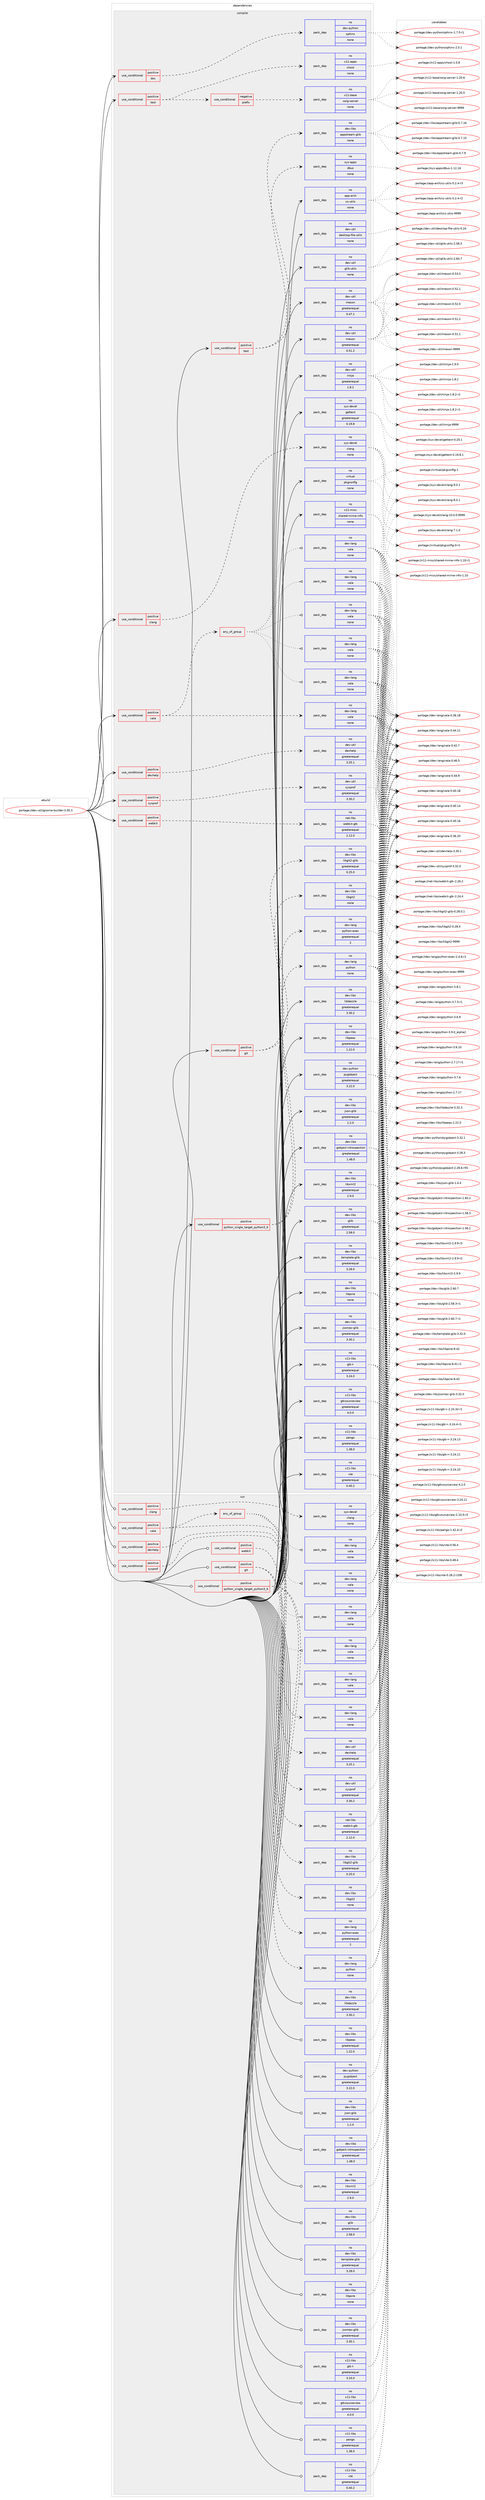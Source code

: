 digraph prolog {

# *************
# Graph options
# *************

newrank=true;
concentrate=true;
compound=true;
graph [rankdir=LR,fontname=Helvetica,fontsize=10,ranksep=1.5];#, ranksep=2.5, nodesep=0.2];
edge  [arrowhead=vee];
node  [fontname=Helvetica,fontsize=10];

# **********
# The ebuild
# **********

subgraph cluster_leftcol {
color=gray;
label=<<i>ebuild</i>>;
id [label="portage://dev-util/gnome-builder-3.30.3", color=red, width=4, href="../dev-util/gnome-builder-3.30.3.svg"];
}

# ****************
# The dependencies
# ****************

subgraph cluster_midcol {
color=gray;
label=<<i>dependencies</i>>;
subgraph cluster_compile {
fillcolor="#eeeeee";
style=filled;
label=<<i>compile</i>>;
subgraph cond62364 {
dependency301160 [label=<<TABLE BORDER="0" CELLBORDER="1" CELLSPACING="0" CELLPADDING="4"><TR><TD ROWSPAN="3" CELLPADDING="10">use_conditional</TD></TR><TR><TD>positive</TD></TR><TR><TD>clang</TD></TR></TABLE>>, shape=none, color=red];
subgraph pack234166 {
dependency301161 [label=<<TABLE BORDER="0" CELLBORDER="1" CELLSPACING="0" CELLPADDING="4" WIDTH="220"><TR><TD ROWSPAN="6" CELLPADDING="30">pack_dep</TD></TR><TR><TD WIDTH="110">no</TD></TR><TR><TD>sys-devel</TD></TR><TR><TD>clang</TD></TR><TR><TD>none</TD></TR><TR><TD></TD></TR></TABLE>>, shape=none, color=blue];
}
dependency301160:e -> dependency301161:w [weight=20,style="dashed",arrowhead="vee"];
}
id:e -> dependency301160:w [weight=20,style="solid",arrowhead="vee"];
subgraph cond62365 {
dependency301162 [label=<<TABLE BORDER="0" CELLBORDER="1" CELLSPACING="0" CELLPADDING="4"><TR><TD ROWSPAN="3" CELLPADDING="10">use_conditional</TD></TR><TR><TD>positive</TD></TR><TR><TD>devhelp</TD></TR></TABLE>>, shape=none, color=red];
subgraph pack234167 {
dependency301163 [label=<<TABLE BORDER="0" CELLBORDER="1" CELLSPACING="0" CELLPADDING="4" WIDTH="220"><TR><TD ROWSPAN="6" CELLPADDING="30">pack_dep</TD></TR><TR><TD WIDTH="110">no</TD></TR><TR><TD>dev-util</TD></TR><TR><TD>devhelp</TD></TR><TR><TD>greaterequal</TD></TR><TR><TD>3.25.1</TD></TR></TABLE>>, shape=none, color=blue];
}
dependency301162:e -> dependency301163:w [weight=20,style="dashed",arrowhead="vee"];
}
id:e -> dependency301162:w [weight=20,style="solid",arrowhead="vee"];
subgraph cond62366 {
dependency301164 [label=<<TABLE BORDER="0" CELLBORDER="1" CELLSPACING="0" CELLPADDING="4"><TR><TD ROWSPAN="3" CELLPADDING="10">use_conditional</TD></TR><TR><TD>positive</TD></TR><TR><TD>doc</TD></TR></TABLE>>, shape=none, color=red];
subgraph pack234168 {
dependency301165 [label=<<TABLE BORDER="0" CELLBORDER="1" CELLSPACING="0" CELLPADDING="4" WIDTH="220"><TR><TD ROWSPAN="6" CELLPADDING="30">pack_dep</TD></TR><TR><TD WIDTH="110">no</TD></TR><TR><TD>dev-python</TD></TR><TR><TD>sphinx</TD></TR><TR><TD>none</TD></TR><TR><TD></TD></TR></TABLE>>, shape=none, color=blue];
}
dependency301164:e -> dependency301165:w [weight=20,style="dashed",arrowhead="vee"];
}
id:e -> dependency301164:w [weight=20,style="solid",arrowhead="vee"];
subgraph cond62367 {
dependency301166 [label=<<TABLE BORDER="0" CELLBORDER="1" CELLSPACING="0" CELLPADDING="4"><TR><TD ROWSPAN="3" CELLPADDING="10">use_conditional</TD></TR><TR><TD>positive</TD></TR><TR><TD>git</TD></TR></TABLE>>, shape=none, color=red];
subgraph pack234169 {
dependency301167 [label=<<TABLE BORDER="0" CELLBORDER="1" CELLSPACING="0" CELLPADDING="4" WIDTH="220"><TR><TD ROWSPAN="6" CELLPADDING="30">pack_dep</TD></TR><TR><TD WIDTH="110">no</TD></TR><TR><TD>dev-libs</TD></TR><TR><TD>libgit2</TD></TR><TR><TD>none</TD></TR><TR><TD></TD></TR></TABLE>>, shape=none, color=blue];
}
dependency301166:e -> dependency301167:w [weight=20,style="dashed",arrowhead="vee"];
subgraph pack234170 {
dependency301168 [label=<<TABLE BORDER="0" CELLBORDER="1" CELLSPACING="0" CELLPADDING="4" WIDTH="220"><TR><TD ROWSPAN="6" CELLPADDING="30">pack_dep</TD></TR><TR><TD WIDTH="110">no</TD></TR><TR><TD>dev-libs</TD></TR><TR><TD>libgit2-glib</TD></TR><TR><TD>greaterequal</TD></TR><TR><TD>0.25.0</TD></TR></TABLE>>, shape=none, color=blue];
}
dependency301166:e -> dependency301168:w [weight=20,style="dashed",arrowhead="vee"];
}
id:e -> dependency301166:w [weight=20,style="solid",arrowhead="vee"];
subgraph cond62368 {
dependency301169 [label=<<TABLE BORDER="0" CELLBORDER="1" CELLSPACING="0" CELLPADDING="4"><TR><TD ROWSPAN="3" CELLPADDING="10">use_conditional</TD></TR><TR><TD>positive</TD></TR><TR><TD>python_single_target_python3_6</TD></TR></TABLE>>, shape=none, color=red];
subgraph pack234171 {
dependency301170 [label=<<TABLE BORDER="0" CELLBORDER="1" CELLSPACING="0" CELLPADDING="4" WIDTH="220"><TR><TD ROWSPAN="6" CELLPADDING="30">pack_dep</TD></TR><TR><TD WIDTH="110">no</TD></TR><TR><TD>dev-lang</TD></TR><TR><TD>python</TD></TR><TR><TD>none</TD></TR><TR><TD></TD></TR></TABLE>>, shape=none, color=blue];
}
dependency301169:e -> dependency301170:w [weight=20,style="dashed",arrowhead="vee"];
subgraph pack234172 {
dependency301171 [label=<<TABLE BORDER="0" CELLBORDER="1" CELLSPACING="0" CELLPADDING="4" WIDTH="220"><TR><TD ROWSPAN="6" CELLPADDING="30">pack_dep</TD></TR><TR><TD WIDTH="110">no</TD></TR><TR><TD>dev-lang</TD></TR><TR><TD>python-exec</TD></TR><TR><TD>greaterequal</TD></TR><TR><TD>2</TD></TR></TABLE>>, shape=none, color=blue];
}
dependency301169:e -> dependency301171:w [weight=20,style="dashed",arrowhead="vee"];
}
id:e -> dependency301169:w [weight=20,style="solid",arrowhead="vee"];
subgraph cond62369 {
dependency301172 [label=<<TABLE BORDER="0" CELLBORDER="1" CELLSPACING="0" CELLPADDING="4"><TR><TD ROWSPAN="3" CELLPADDING="10">use_conditional</TD></TR><TR><TD>positive</TD></TR><TR><TD>sysprof</TD></TR></TABLE>>, shape=none, color=red];
subgraph pack234173 {
dependency301173 [label=<<TABLE BORDER="0" CELLBORDER="1" CELLSPACING="0" CELLPADDING="4" WIDTH="220"><TR><TD ROWSPAN="6" CELLPADDING="30">pack_dep</TD></TR><TR><TD WIDTH="110">no</TD></TR><TR><TD>dev-util</TD></TR><TR><TD>sysprof</TD></TR><TR><TD>greaterequal</TD></TR><TR><TD>3.30.2</TD></TR></TABLE>>, shape=none, color=blue];
}
dependency301172:e -> dependency301173:w [weight=20,style="dashed",arrowhead="vee"];
}
id:e -> dependency301172:w [weight=20,style="solid",arrowhead="vee"];
subgraph cond62370 {
dependency301174 [label=<<TABLE BORDER="0" CELLBORDER="1" CELLSPACING="0" CELLPADDING="4"><TR><TD ROWSPAN="3" CELLPADDING="10">use_conditional</TD></TR><TR><TD>positive</TD></TR><TR><TD>test</TD></TR></TABLE>>, shape=none, color=red];
subgraph cond62371 {
dependency301175 [label=<<TABLE BORDER="0" CELLBORDER="1" CELLSPACING="0" CELLPADDING="4"><TR><TD ROWSPAN="3" CELLPADDING="10">use_conditional</TD></TR><TR><TD>negative</TD></TR><TR><TD>prefix</TD></TR></TABLE>>, shape=none, color=red];
subgraph pack234174 {
dependency301176 [label=<<TABLE BORDER="0" CELLBORDER="1" CELLSPACING="0" CELLPADDING="4" WIDTH="220"><TR><TD ROWSPAN="6" CELLPADDING="30">pack_dep</TD></TR><TR><TD WIDTH="110">no</TD></TR><TR><TD>x11-base</TD></TR><TR><TD>xorg-server</TD></TR><TR><TD>none</TD></TR><TR><TD></TD></TR></TABLE>>, shape=none, color=blue];
}
dependency301175:e -> dependency301176:w [weight=20,style="dashed",arrowhead="vee"];
}
dependency301174:e -> dependency301175:w [weight=20,style="dashed",arrowhead="vee"];
subgraph pack234175 {
dependency301177 [label=<<TABLE BORDER="0" CELLBORDER="1" CELLSPACING="0" CELLPADDING="4" WIDTH="220"><TR><TD ROWSPAN="6" CELLPADDING="30">pack_dep</TD></TR><TR><TD WIDTH="110">no</TD></TR><TR><TD>x11-apps</TD></TR><TR><TD>xhost</TD></TR><TR><TD>none</TD></TR><TR><TD></TD></TR></TABLE>>, shape=none, color=blue];
}
dependency301174:e -> dependency301177:w [weight=20,style="dashed",arrowhead="vee"];
}
id:e -> dependency301174:w [weight=20,style="solid",arrowhead="vee"];
subgraph cond62372 {
dependency301178 [label=<<TABLE BORDER="0" CELLBORDER="1" CELLSPACING="0" CELLPADDING="4"><TR><TD ROWSPAN="3" CELLPADDING="10">use_conditional</TD></TR><TR><TD>positive</TD></TR><TR><TD>test</TD></TR></TABLE>>, shape=none, color=red];
subgraph pack234176 {
dependency301179 [label=<<TABLE BORDER="0" CELLBORDER="1" CELLSPACING="0" CELLPADDING="4" WIDTH="220"><TR><TD ROWSPAN="6" CELLPADDING="30">pack_dep</TD></TR><TR><TD WIDTH="110">no</TD></TR><TR><TD>dev-libs</TD></TR><TR><TD>appstream-glib</TD></TR><TR><TD>none</TD></TR><TR><TD></TD></TR></TABLE>>, shape=none, color=blue];
}
dependency301178:e -> dependency301179:w [weight=20,style="dashed",arrowhead="vee"];
subgraph pack234177 {
dependency301180 [label=<<TABLE BORDER="0" CELLBORDER="1" CELLSPACING="0" CELLPADDING="4" WIDTH="220"><TR><TD ROWSPAN="6" CELLPADDING="30">pack_dep</TD></TR><TR><TD WIDTH="110">no</TD></TR><TR><TD>sys-apps</TD></TR><TR><TD>dbus</TD></TR><TR><TD>none</TD></TR><TR><TD></TD></TR></TABLE>>, shape=none, color=blue];
}
dependency301178:e -> dependency301180:w [weight=20,style="dashed",arrowhead="vee"];
}
id:e -> dependency301178:w [weight=20,style="solid",arrowhead="vee"];
subgraph cond62373 {
dependency301181 [label=<<TABLE BORDER="0" CELLBORDER="1" CELLSPACING="0" CELLPADDING="4"><TR><TD ROWSPAN="3" CELLPADDING="10">use_conditional</TD></TR><TR><TD>positive</TD></TR><TR><TD>vala</TD></TR></TABLE>>, shape=none, color=red];
subgraph pack234178 {
dependency301182 [label=<<TABLE BORDER="0" CELLBORDER="1" CELLSPACING="0" CELLPADDING="4" WIDTH="220"><TR><TD ROWSPAN="6" CELLPADDING="30">pack_dep</TD></TR><TR><TD WIDTH="110">no</TD></TR><TR><TD>dev-lang</TD></TR><TR><TD>vala</TD></TR><TR><TD>none</TD></TR><TR><TD></TD></TR></TABLE>>, shape=none, color=blue];
}
dependency301181:e -> dependency301182:w [weight=20,style="dashed",arrowhead="vee"];
subgraph any4427 {
dependency301183 [label=<<TABLE BORDER="0" CELLBORDER="1" CELLSPACING="0" CELLPADDING="4"><TR><TD CELLPADDING="10">any_of_group</TD></TR></TABLE>>, shape=none, color=red];subgraph pack234179 {
dependency301184 [label=<<TABLE BORDER="0" CELLBORDER="1" CELLSPACING="0" CELLPADDING="4" WIDTH="220"><TR><TD ROWSPAN="6" CELLPADDING="30">pack_dep</TD></TR><TR><TD WIDTH="110">no</TD></TR><TR><TD>dev-lang</TD></TR><TR><TD>vala</TD></TR><TR><TD>none</TD></TR><TR><TD></TD></TR></TABLE>>, shape=none, color=blue];
}
dependency301183:e -> dependency301184:w [weight=20,style="dotted",arrowhead="oinv"];
subgraph pack234180 {
dependency301185 [label=<<TABLE BORDER="0" CELLBORDER="1" CELLSPACING="0" CELLPADDING="4" WIDTH="220"><TR><TD ROWSPAN="6" CELLPADDING="30">pack_dep</TD></TR><TR><TD WIDTH="110">no</TD></TR><TR><TD>dev-lang</TD></TR><TR><TD>vala</TD></TR><TR><TD>none</TD></TR><TR><TD></TD></TR></TABLE>>, shape=none, color=blue];
}
dependency301183:e -> dependency301185:w [weight=20,style="dotted",arrowhead="oinv"];
subgraph pack234181 {
dependency301186 [label=<<TABLE BORDER="0" CELLBORDER="1" CELLSPACING="0" CELLPADDING="4" WIDTH="220"><TR><TD ROWSPAN="6" CELLPADDING="30">pack_dep</TD></TR><TR><TD WIDTH="110">no</TD></TR><TR><TD>dev-lang</TD></TR><TR><TD>vala</TD></TR><TR><TD>none</TD></TR><TR><TD></TD></TR></TABLE>>, shape=none, color=blue];
}
dependency301183:e -> dependency301186:w [weight=20,style="dotted",arrowhead="oinv"];
subgraph pack234182 {
dependency301187 [label=<<TABLE BORDER="0" CELLBORDER="1" CELLSPACING="0" CELLPADDING="4" WIDTH="220"><TR><TD ROWSPAN="6" CELLPADDING="30">pack_dep</TD></TR><TR><TD WIDTH="110">no</TD></TR><TR><TD>dev-lang</TD></TR><TR><TD>vala</TD></TR><TR><TD>none</TD></TR><TR><TD></TD></TR></TABLE>>, shape=none, color=blue];
}
dependency301183:e -> dependency301187:w [weight=20,style="dotted",arrowhead="oinv"];
subgraph pack234183 {
dependency301188 [label=<<TABLE BORDER="0" CELLBORDER="1" CELLSPACING="0" CELLPADDING="4" WIDTH="220"><TR><TD ROWSPAN="6" CELLPADDING="30">pack_dep</TD></TR><TR><TD WIDTH="110">no</TD></TR><TR><TD>dev-lang</TD></TR><TR><TD>vala</TD></TR><TR><TD>none</TD></TR><TR><TD></TD></TR></TABLE>>, shape=none, color=blue];
}
dependency301183:e -> dependency301188:w [weight=20,style="dotted",arrowhead="oinv"];
}
dependency301181:e -> dependency301183:w [weight=20,style="dashed",arrowhead="vee"];
}
id:e -> dependency301181:w [weight=20,style="solid",arrowhead="vee"];
subgraph cond62374 {
dependency301189 [label=<<TABLE BORDER="0" CELLBORDER="1" CELLSPACING="0" CELLPADDING="4"><TR><TD ROWSPAN="3" CELLPADDING="10">use_conditional</TD></TR><TR><TD>positive</TD></TR><TR><TD>webkit</TD></TR></TABLE>>, shape=none, color=red];
subgraph pack234184 {
dependency301190 [label=<<TABLE BORDER="0" CELLBORDER="1" CELLSPACING="0" CELLPADDING="4" WIDTH="220"><TR><TD ROWSPAN="6" CELLPADDING="30">pack_dep</TD></TR><TR><TD WIDTH="110">no</TD></TR><TR><TD>net-libs</TD></TR><TR><TD>webkit-gtk</TD></TR><TR><TD>greaterequal</TD></TR><TR><TD>2.12.0</TD></TR></TABLE>>, shape=none, color=blue];
}
dependency301189:e -> dependency301190:w [weight=20,style="dashed",arrowhead="vee"];
}
id:e -> dependency301189:w [weight=20,style="solid",arrowhead="vee"];
subgraph pack234185 {
dependency301191 [label=<<TABLE BORDER="0" CELLBORDER="1" CELLSPACING="0" CELLPADDING="4" WIDTH="220"><TR><TD ROWSPAN="6" CELLPADDING="30">pack_dep</TD></TR><TR><TD WIDTH="110">no</TD></TR><TR><TD>app-arch</TD></TR><TR><TD>xz-utils</TD></TR><TR><TD>none</TD></TR><TR><TD></TD></TR></TABLE>>, shape=none, color=blue];
}
id:e -> dependency301191:w [weight=20,style="solid",arrowhead="vee"];
subgraph pack234186 {
dependency301192 [label=<<TABLE BORDER="0" CELLBORDER="1" CELLSPACING="0" CELLPADDING="4" WIDTH="220"><TR><TD ROWSPAN="6" CELLPADDING="30">pack_dep</TD></TR><TR><TD WIDTH="110">no</TD></TR><TR><TD>dev-libs</TD></TR><TR><TD>glib</TD></TR><TR><TD>greaterequal</TD></TR><TR><TD>2.58.0</TD></TR></TABLE>>, shape=none, color=blue];
}
id:e -> dependency301192:w [weight=20,style="solid",arrowhead="vee"];
subgraph pack234187 {
dependency301193 [label=<<TABLE BORDER="0" CELLBORDER="1" CELLSPACING="0" CELLPADDING="4" WIDTH="220"><TR><TD ROWSPAN="6" CELLPADDING="30">pack_dep</TD></TR><TR><TD WIDTH="110">no</TD></TR><TR><TD>dev-libs</TD></TR><TR><TD>gobject-introspection</TD></TR><TR><TD>greaterequal</TD></TR><TR><TD>1.48.0</TD></TR></TABLE>>, shape=none, color=blue];
}
id:e -> dependency301193:w [weight=20,style="solid",arrowhead="vee"];
subgraph pack234188 {
dependency301194 [label=<<TABLE BORDER="0" CELLBORDER="1" CELLSPACING="0" CELLPADDING="4" WIDTH="220"><TR><TD ROWSPAN="6" CELLPADDING="30">pack_dep</TD></TR><TR><TD WIDTH="110">no</TD></TR><TR><TD>dev-libs</TD></TR><TR><TD>json-glib</TD></TR><TR><TD>greaterequal</TD></TR><TR><TD>1.2.0</TD></TR></TABLE>>, shape=none, color=blue];
}
id:e -> dependency301194:w [weight=20,style="solid",arrowhead="vee"];
subgraph pack234189 {
dependency301195 [label=<<TABLE BORDER="0" CELLBORDER="1" CELLSPACING="0" CELLPADDING="4" WIDTH="220"><TR><TD ROWSPAN="6" CELLPADDING="30">pack_dep</TD></TR><TR><TD WIDTH="110">no</TD></TR><TR><TD>dev-libs</TD></TR><TR><TD>jsonrpc-glib</TD></TR><TR><TD>greaterequal</TD></TR><TR><TD>3.30.1</TD></TR></TABLE>>, shape=none, color=blue];
}
id:e -> dependency301195:w [weight=20,style="solid",arrowhead="vee"];
subgraph pack234190 {
dependency301196 [label=<<TABLE BORDER="0" CELLBORDER="1" CELLSPACING="0" CELLPADDING="4" WIDTH="220"><TR><TD ROWSPAN="6" CELLPADDING="30">pack_dep</TD></TR><TR><TD WIDTH="110">no</TD></TR><TR><TD>dev-libs</TD></TR><TR><TD>libdazzle</TD></TR><TR><TD>greaterequal</TD></TR><TR><TD>3.30.2</TD></TR></TABLE>>, shape=none, color=blue];
}
id:e -> dependency301196:w [weight=20,style="solid",arrowhead="vee"];
subgraph pack234191 {
dependency301197 [label=<<TABLE BORDER="0" CELLBORDER="1" CELLSPACING="0" CELLPADDING="4" WIDTH="220"><TR><TD ROWSPAN="6" CELLPADDING="30">pack_dep</TD></TR><TR><TD WIDTH="110">no</TD></TR><TR><TD>dev-libs</TD></TR><TR><TD>libpcre</TD></TR><TR><TD>none</TD></TR><TR><TD></TD></TR></TABLE>>, shape=none, color=blue];
}
id:e -> dependency301197:w [weight=20,style="solid",arrowhead="vee"];
subgraph pack234192 {
dependency301198 [label=<<TABLE BORDER="0" CELLBORDER="1" CELLSPACING="0" CELLPADDING="4" WIDTH="220"><TR><TD ROWSPAN="6" CELLPADDING="30">pack_dep</TD></TR><TR><TD WIDTH="110">no</TD></TR><TR><TD>dev-libs</TD></TR><TR><TD>libpeas</TD></TR><TR><TD>greaterequal</TD></TR><TR><TD>1.22.0</TD></TR></TABLE>>, shape=none, color=blue];
}
id:e -> dependency301198:w [weight=20,style="solid",arrowhead="vee"];
subgraph pack234193 {
dependency301199 [label=<<TABLE BORDER="0" CELLBORDER="1" CELLSPACING="0" CELLPADDING="4" WIDTH="220"><TR><TD ROWSPAN="6" CELLPADDING="30">pack_dep</TD></TR><TR><TD WIDTH="110">no</TD></TR><TR><TD>dev-libs</TD></TR><TR><TD>libxml2</TD></TR><TR><TD>greaterequal</TD></TR><TR><TD>2.9.0</TD></TR></TABLE>>, shape=none, color=blue];
}
id:e -> dependency301199:w [weight=20,style="solid",arrowhead="vee"];
subgraph pack234194 {
dependency301200 [label=<<TABLE BORDER="0" CELLBORDER="1" CELLSPACING="0" CELLPADDING="4" WIDTH="220"><TR><TD ROWSPAN="6" CELLPADDING="30">pack_dep</TD></TR><TR><TD WIDTH="110">no</TD></TR><TR><TD>dev-libs</TD></TR><TR><TD>template-glib</TD></TR><TR><TD>greaterequal</TD></TR><TR><TD>3.28.0</TD></TR></TABLE>>, shape=none, color=blue];
}
id:e -> dependency301200:w [weight=20,style="solid",arrowhead="vee"];
subgraph pack234195 {
dependency301201 [label=<<TABLE BORDER="0" CELLBORDER="1" CELLSPACING="0" CELLPADDING="4" WIDTH="220"><TR><TD ROWSPAN="6" CELLPADDING="30">pack_dep</TD></TR><TR><TD WIDTH="110">no</TD></TR><TR><TD>dev-python</TD></TR><TR><TD>pygobject</TD></TR><TR><TD>greaterequal</TD></TR><TR><TD>3.22.0</TD></TR></TABLE>>, shape=none, color=blue];
}
id:e -> dependency301201:w [weight=20,style="solid",arrowhead="vee"];
subgraph pack234196 {
dependency301202 [label=<<TABLE BORDER="0" CELLBORDER="1" CELLSPACING="0" CELLPADDING="4" WIDTH="220"><TR><TD ROWSPAN="6" CELLPADDING="30">pack_dep</TD></TR><TR><TD WIDTH="110">no</TD></TR><TR><TD>dev-util</TD></TR><TR><TD>desktop-file-utils</TD></TR><TR><TD>none</TD></TR><TR><TD></TD></TR></TABLE>>, shape=none, color=blue];
}
id:e -> dependency301202:w [weight=20,style="solid",arrowhead="vee"];
subgraph pack234197 {
dependency301203 [label=<<TABLE BORDER="0" CELLBORDER="1" CELLSPACING="0" CELLPADDING="4" WIDTH="220"><TR><TD ROWSPAN="6" CELLPADDING="30">pack_dep</TD></TR><TR><TD WIDTH="110">no</TD></TR><TR><TD>dev-util</TD></TR><TR><TD>glib-utils</TD></TR><TR><TD>none</TD></TR><TR><TD></TD></TR></TABLE>>, shape=none, color=blue];
}
id:e -> dependency301203:w [weight=20,style="solid",arrowhead="vee"];
subgraph pack234198 {
dependency301204 [label=<<TABLE BORDER="0" CELLBORDER="1" CELLSPACING="0" CELLPADDING="4" WIDTH="220"><TR><TD ROWSPAN="6" CELLPADDING="30">pack_dep</TD></TR><TR><TD WIDTH="110">no</TD></TR><TR><TD>dev-util</TD></TR><TR><TD>meson</TD></TR><TR><TD>greaterequal</TD></TR><TR><TD>0.47.1</TD></TR></TABLE>>, shape=none, color=blue];
}
id:e -> dependency301204:w [weight=20,style="solid",arrowhead="vee"];
subgraph pack234199 {
dependency301205 [label=<<TABLE BORDER="0" CELLBORDER="1" CELLSPACING="0" CELLPADDING="4" WIDTH="220"><TR><TD ROWSPAN="6" CELLPADDING="30">pack_dep</TD></TR><TR><TD WIDTH="110">no</TD></TR><TR><TD>dev-util</TD></TR><TR><TD>meson</TD></TR><TR><TD>greaterequal</TD></TR><TR><TD>0.51.2</TD></TR></TABLE>>, shape=none, color=blue];
}
id:e -> dependency301205:w [weight=20,style="solid",arrowhead="vee"];
subgraph pack234200 {
dependency301206 [label=<<TABLE BORDER="0" CELLBORDER="1" CELLSPACING="0" CELLPADDING="4" WIDTH="220"><TR><TD ROWSPAN="6" CELLPADDING="30">pack_dep</TD></TR><TR><TD WIDTH="110">no</TD></TR><TR><TD>dev-util</TD></TR><TR><TD>ninja</TD></TR><TR><TD>greaterequal</TD></TR><TR><TD>1.8.2</TD></TR></TABLE>>, shape=none, color=blue];
}
id:e -> dependency301206:w [weight=20,style="solid",arrowhead="vee"];
subgraph pack234201 {
dependency301207 [label=<<TABLE BORDER="0" CELLBORDER="1" CELLSPACING="0" CELLPADDING="4" WIDTH="220"><TR><TD ROWSPAN="6" CELLPADDING="30">pack_dep</TD></TR><TR><TD WIDTH="110">no</TD></TR><TR><TD>sys-devel</TD></TR><TR><TD>gettext</TD></TR><TR><TD>greaterequal</TD></TR><TR><TD>0.19.8</TD></TR></TABLE>>, shape=none, color=blue];
}
id:e -> dependency301207:w [weight=20,style="solid",arrowhead="vee"];
subgraph pack234202 {
dependency301208 [label=<<TABLE BORDER="0" CELLBORDER="1" CELLSPACING="0" CELLPADDING="4" WIDTH="220"><TR><TD ROWSPAN="6" CELLPADDING="30">pack_dep</TD></TR><TR><TD WIDTH="110">no</TD></TR><TR><TD>virtual</TD></TR><TR><TD>pkgconfig</TD></TR><TR><TD>none</TD></TR><TR><TD></TD></TR></TABLE>>, shape=none, color=blue];
}
id:e -> dependency301208:w [weight=20,style="solid",arrowhead="vee"];
subgraph pack234203 {
dependency301209 [label=<<TABLE BORDER="0" CELLBORDER="1" CELLSPACING="0" CELLPADDING="4" WIDTH="220"><TR><TD ROWSPAN="6" CELLPADDING="30">pack_dep</TD></TR><TR><TD WIDTH="110">no</TD></TR><TR><TD>x11-libs</TD></TR><TR><TD>gtk+</TD></TR><TR><TD>greaterequal</TD></TR><TR><TD>3.24.0</TD></TR></TABLE>>, shape=none, color=blue];
}
id:e -> dependency301209:w [weight=20,style="solid",arrowhead="vee"];
subgraph pack234204 {
dependency301210 [label=<<TABLE BORDER="0" CELLBORDER="1" CELLSPACING="0" CELLPADDING="4" WIDTH="220"><TR><TD ROWSPAN="6" CELLPADDING="30">pack_dep</TD></TR><TR><TD WIDTH="110">no</TD></TR><TR><TD>x11-libs</TD></TR><TR><TD>gtksourceview</TD></TR><TR><TD>greaterequal</TD></TR><TR><TD>4.0.0</TD></TR></TABLE>>, shape=none, color=blue];
}
id:e -> dependency301210:w [weight=20,style="solid",arrowhead="vee"];
subgraph pack234205 {
dependency301211 [label=<<TABLE BORDER="0" CELLBORDER="1" CELLSPACING="0" CELLPADDING="4" WIDTH="220"><TR><TD ROWSPAN="6" CELLPADDING="30">pack_dep</TD></TR><TR><TD WIDTH="110">no</TD></TR><TR><TD>x11-libs</TD></TR><TR><TD>pango</TD></TR><TR><TD>greaterequal</TD></TR><TR><TD>1.38.0</TD></TR></TABLE>>, shape=none, color=blue];
}
id:e -> dependency301211:w [weight=20,style="solid",arrowhead="vee"];
subgraph pack234206 {
dependency301212 [label=<<TABLE BORDER="0" CELLBORDER="1" CELLSPACING="0" CELLPADDING="4" WIDTH="220"><TR><TD ROWSPAN="6" CELLPADDING="30">pack_dep</TD></TR><TR><TD WIDTH="110">no</TD></TR><TR><TD>x11-libs</TD></TR><TR><TD>vte</TD></TR><TR><TD>greaterequal</TD></TR><TR><TD>0.40.2</TD></TR></TABLE>>, shape=none, color=blue];
}
id:e -> dependency301212:w [weight=20,style="solid",arrowhead="vee"];
subgraph pack234207 {
dependency301213 [label=<<TABLE BORDER="0" CELLBORDER="1" CELLSPACING="0" CELLPADDING="4" WIDTH="220"><TR><TD ROWSPAN="6" CELLPADDING="30">pack_dep</TD></TR><TR><TD WIDTH="110">no</TD></TR><TR><TD>x11-misc</TD></TR><TR><TD>shared-mime-info</TD></TR><TR><TD>none</TD></TR><TR><TD></TD></TR></TABLE>>, shape=none, color=blue];
}
id:e -> dependency301213:w [weight=20,style="solid",arrowhead="vee"];
}
subgraph cluster_compileandrun {
fillcolor="#eeeeee";
style=filled;
label=<<i>compile and run</i>>;
}
subgraph cluster_run {
fillcolor="#eeeeee";
style=filled;
label=<<i>run</i>>;
subgraph cond62375 {
dependency301214 [label=<<TABLE BORDER="0" CELLBORDER="1" CELLSPACING="0" CELLPADDING="4"><TR><TD ROWSPAN="3" CELLPADDING="10">use_conditional</TD></TR><TR><TD>positive</TD></TR><TR><TD>clang</TD></TR></TABLE>>, shape=none, color=red];
subgraph pack234208 {
dependency301215 [label=<<TABLE BORDER="0" CELLBORDER="1" CELLSPACING="0" CELLPADDING="4" WIDTH="220"><TR><TD ROWSPAN="6" CELLPADDING="30">pack_dep</TD></TR><TR><TD WIDTH="110">no</TD></TR><TR><TD>sys-devel</TD></TR><TR><TD>clang</TD></TR><TR><TD>none</TD></TR><TR><TD></TD></TR></TABLE>>, shape=none, color=blue];
}
dependency301214:e -> dependency301215:w [weight=20,style="dashed",arrowhead="vee"];
}
id:e -> dependency301214:w [weight=20,style="solid",arrowhead="odot"];
subgraph cond62376 {
dependency301216 [label=<<TABLE BORDER="0" CELLBORDER="1" CELLSPACING="0" CELLPADDING="4"><TR><TD ROWSPAN="3" CELLPADDING="10">use_conditional</TD></TR><TR><TD>positive</TD></TR><TR><TD>devhelp</TD></TR></TABLE>>, shape=none, color=red];
subgraph pack234209 {
dependency301217 [label=<<TABLE BORDER="0" CELLBORDER="1" CELLSPACING="0" CELLPADDING="4" WIDTH="220"><TR><TD ROWSPAN="6" CELLPADDING="30">pack_dep</TD></TR><TR><TD WIDTH="110">no</TD></TR><TR><TD>dev-util</TD></TR><TR><TD>devhelp</TD></TR><TR><TD>greaterequal</TD></TR><TR><TD>3.25.1</TD></TR></TABLE>>, shape=none, color=blue];
}
dependency301216:e -> dependency301217:w [weight=20,style="dashed",arrowhead="vee"];
}
id:e -> dependency301216:w [weight=20,style="solid",arrowhead="odot"];
subgraph cond62377 {
dependency301218 [label=<<TABLE BORDER="0" CELLBORDER="1" CELLSPACING="0" CELLPADDING="4"><TR><TD ROWSPAN="3" CELLPADDING="10">use_conditional</TD></TR><TR><TD>positive</TD></TR><TR><TD>git</TD></TR></TABLE>>, shape=none, color=red];
subgraph pack234210 {
dependency301219 [label=<<TABLE BORDER="0" CELLBORDER="1" CELLSPACING="0" CELLPADDING="4" WIDTH="220"><TR><TD ROWSPAN="6" CELLPADDING="30">pack_dep</TD></TR><TR><TD WIDTH="110">no</TD></TR><TR><TD>dev-libs</TD></TR><TR><TD>libgit2</TD></TR><TR><TD>none</TD></TR><TR><TD></TD></TR></TABLE>>, shape=none, color=blue];
}
dependency301218:e -> dependency301219:w [weight=20,style="dashed",arrowhead="vee"];
subgraph pack234211 {
dependency301220 [label=<<TABLE BORDER="0" CELLBORDER="1" CELLSPACING="0" CELLPADDING="4" WIDTH="220"><TR><TD ROWSPAN="6" CELLPADDING="30">pack_dep</TD></TR><TR><TD WIDTH="110">no</TD></TR><TR><TD>dev-libs</TD></TR><TR><TD>libgit2-glib</TD></TR><TR><TD>greaterequal</TD></TR><TR><TD>0.25.0</TD></TR></TABLE>>, shape=none, color=blue];
}
dependency301218:e -> dependency301220:w [weight=20,style="dashed",arrowhead="vee"];
}
id:e -> dependency301218:w [weight=20,style="solid",arrowhead="odot"];
subgraph cond62378 {
dependency301221 [label=<<TABLE BORDER="0" CELLBORDER="1" CELLSPACING="0" CELLPADDING="4"><TR><TD ROWSPAN="3" CELLPADDING="10">use_conditional</TD></TR><TR><TD>positive</TD></TR><TR><TD>python_single_target_python3_6</TD></TR></TABLE>>, shape=none, color=red];
subgraph pack234212 {
dependency301222 [label=<<TABLE BORDER="0" CELLBORDER="1" CELLSPACING="0" CELLPADDING="4" WIDTH="220"><TR><TD ROWSPAN="6" CELLPADDING="30">pack_dep</TD></TR><TR><TD WIDTH="110">no</TD></TR><TR><TD>dev-lang</TD></TR><TR><TD>python</TD></TR><TR><TD>none</TD></TR><TR><TD></TD></TR></TABLE>>, shape=none, color=blue];
}
dependency301221:e -> dependency301222:w [weight=20,style="dashed",arrowhead="vee"];
subgraph pack234213 {
dependency301223 [label=<<TABLE BORDER="0" CELLBORDER="1" CELLSPACING="0" CELLPADDING="4" WIDTH="220"><TR><TD ROWSPAN="6" CELLPADDING="30">pack_dep</TD></TR><TR><TD WIDTH="110">no</TD></TR><TR><TD>dev-lang</TD></TR><TR><TD>python-exec</TD></TR><TR><TD>greaterequal</TD></TR><TR><TD>2</TD></TR></TABLE>>, shape=none, color=blue];
}
dependency301221:e -> dependency301223:w [weight=20,style="dashed",arrowhead="vee"];
}
id:e -> dependency301221:w [weight=20,style="solid",arrowhead="odot"];
subgraph cond62379 {
dependency301224 [label=<<TABLE BORDER="0" CELLBORDER="1" CELLSPACING="0" CELLPADDING="4"><TR><TD ROWSPAN="3" CELLPADDING="10">use_conditional</TD></TR><TR><TD>positive</TD></TR><TR><TD>sysprof</TD></TR></TABLE>>, shape=none, color=red];
subgraph pack234214 {
dependency301225 [label=<<TABLE BORDER="0" CELLBORDER="1" CELLSPACING="0" CELLPADDING="4" WIDTH="220"><TR><TD ROWSPAN="6" CELLPADDING="30">pack_dep</TD></TR><TR><TD WIDTH="110">no</TD></TR><TR><TD>dev-util</TD></TR><TR><TD>sysprof</TD></TR><TR><TD>greaterequal</TD></TR><TR><TD>3.30.2</TD></TR></TABLE>>, shape=none, color=blue];
}
dependency301224:e -> dependency301225:w [weight=20,style="dashed",arrowhead="vee"];
}
id:e -> dependency301224:w [weight=20,style="solid",arrowhead="odot"];
subgraph cond62380 {
dependency301226 [label=<<TABLE BORDER="0" CELLBORDER="1" CELLSPACING="0" CELLPADDING="4"><TR><TD ROWSPAN="3" CELLPADDING="10">use_conditional</TD></TR><TR><TD>positive</TD></TR><TR><TD>vala</TD></TR></TABLE>>, shape=none, color=red];
subgraph pack234215 {
dependency301227 [label=<<TABLE BORDER="0" CELLBORDER="1" CELLSPACING="0" CELLPADDING="4" WIDTH="220"><TR><TD ROWSPAN="6" CELLPADDING="30">pack_dep</TD></TR><TR><TD WIDTH="110">no</TD></TR><TR><TD>dev-lang</TD></TR><TR><TD>vala</TD></TR><TR><TD>none</TD></TR><TR><TD></TD></TR></TABLE>>, shape=none, color=blue];
}
dependency301226:e -> dependency301227:w [weight=20,style="dashed",arrowhead="vee"];
subgraph any4428 {
dependency301228 [label=<<TABLE BORDER="0" CELLBORDER="1" CELLSPACING="0" CELLPADDING="4"><TR><TD CELLPADDING="10">any_of_group</TD></TR></TABLE>>, shape=none, color=red];subgraph pack234216 {
dependency301229 [label=<<TABLE BORDER="0" CELLBORDER="1" CELLSPACING="0" CELLPADDING="4" WIDTH="220"><TR><TD ROWSPAN="6" CELLPADDING="30">pack_dep</TD></TR><TR><TD WIDTH="110">no</TD></TR><TR><TD>dev-lang</TD></TR><TR><TD>vala</TD></TR><TR><TD>none</TD></TR><TR><TD></TD></TR></TABLE>>, shape=none, color=blue];
}
dependency301228:e -> dependency301229:w [weight=20,style="dotted",arrowhead="oinv"];
subgraph pack234217 {
dependency301230 [label=<<TABLE BORDER="0" CELLBORDER="1" CELLSPACING="0" CELLPADDING="4" WIDTH="220"><TR><TD ROWSPAN="6" CELLPADDING="30">pack_dep</TD></TR><TR><TD WIDTH="110">no</TD></TR><TR><TD>dev-lang</TD></TR><TR><TD>vala</TD></TR><TR><TD>none</TD></TR><TR><TD></TD></TR></TABLE>>, shape=none, color=blue];
}
dependency301228:e -> dependency301230:w [weight=20,style="dotted",arrowhead="oinv"];
subgraph pack234218 {
dependency301231 [label=<<TABLE BORDER="0" CELLBORDER="1" CELLSPACING="0" CELLPADDING="4" WIDTH="220"><TR><TD ROWSPAN="6" CELLPADDING="30">pack_dep</TD></TR><TR><TD WIDTH="110">no</TD></TR><TR><TD>dev-lang</TD></TR><TR><TD>vala</TD></TR><TR><TD>none</TD></TR><TR><TD></TD></TR></TABLE>>, shape=none, color=blue];
}
dependency301228:e -> dependency301231:w [weight=20,style="dotted",arrowhead="oinv"];
subgraph pack234219 {
dependency301232 [label=<<TABLE BORDER="0" CELLBORDER="1" CELLSPACING="0" CELLPADDING="4" WIDTH="220"><TR><TD ROWSPAN="6" CELLPADDING="30">pack_dep</TD></TR><TR><TD WIDTH="110">no</TD></TR><TR><TD>dev-lang</TD></TR><TR><TD>vala</TD></TR><TR><TD>none</TD></TR><TR><TD></TD></TR></TABLE>>, shape=none, color=blue];
}
dependency301228:e -> dependency301232:w [weight=20,style="dotted",arrowhead="oinv"];
subgraph pack234220 {
dependency301233 [label=<<TABLE BORDER="0" CELLBORDER="1" CELLSPACING="0" CELLPADDING="4" WIDTH="220"><TR><TD ROWSPAN="6" CELLPADDING="30">pack_dep</TD></TR><TR><TD WIDTH="110">no</TD></TR><TR><TD>dev-lang</TD></TR><TR><TD>vala</TD></TR><TR><TD>none</TD></TR><TR><TD></TD></TR></TABLE>>, shape=none, color=blue];
}
dependency301228:e -> dependency301233:w [weight=20,style="dotted",arrowhead="oinv"];
}
dependency301226:e -> dependency301228:w [weight=20,style="dashed",arrowhead="vee"];
}
id:e -> dependency301226:w [weight=20,style="solid",arrowhead="odot"];
subgraph cond62381 {
dependency301234 [label=<<TABLE BORDER="0" CELLBORDER="1" CELLSPACING="0" CELLPADDING="4"><TR><TD ROWSPAN="3" CELLPADDING="10">use_conditional</TD></TR><TR><TD>positive</TD></TR><TR><TD>webkit</TD></TR></TABLE>>, shape=none, color=red];
subgraph pack234221 {
dependency301235 [label=<<TABLE BORDER="0" CELLBORDER="1" CELLSPACING="0" CELLPADDING="4" WIDTH="220"><TR><TD ROWSPAN="6" CELLPADDING="30">pack_dep</TD></TR><TR><TD WIDTH="110">no</TD></TR><TR><TD>net-libs</TD></TR><TR><TD>webkit-gtk</TD></TR><TR><TD>greaterequal</TD></TR><TR><TD>2.12.0</TD></TR></TABLE>>, shape=none, color=blue];
}
dependency301234:e -> dependency301235:w [weight=20,style="dashed",arrowhead="vee"];
}
id:e -> dependency301234:w [weight=20,style="solid",arrowhead="odot"];
subgraph pack234222 {
dependency301236 [label=<<TABLE BORDER="0" CELLBORDER="1" CELLSPACING="0" CELLPADDING="4" WIDTH="220"><TR><TD ROWSPAN="6" CELLPADDING="30">pack_dep</TD></TR><TR><TD WIDTH="110">no</TD></TR><TR><TD>dev-libs</TD></TR><TR><TD>glib</TD></TR><TR><TD>greaterequal</TD></TR><TR><TD>2.58.0</TD></TR></TABLE>>, shape=none, color=blue];
}
id:e -> dependency301236:w [weight=20,style="solid",arrowhead="odot"];
subgraph pack234223 {
dependency301237 [label=<<TABLE BORDER="0" CELLBORDER="1" CELLSPACING="0" CELLPADDING="4" WIDTH="220"><TR><TD ROWSPAN="6" CELLPADDING="30">pack_dep</TD></TR><TR><TD WIDTH="110">no</TD></TR><TR><TD>dev-libs</TD></TR><TR><TD>gobject-introspection</TD></TR><TR><TD>greaterequal</TD></TR><TR><TD>1.48.0</TD></TR></TABLE>>, shape=none, color=blue];
}
id:e -> dependency301237:w [weight=20,style="solid",arrowhead="odot"];
subgraph pack234224 {
dependency301238 [label=<<TABLE BORDER="0" CELLBORDER="1" CELLSPACING="0" CELLPADDING="4" WIDTH="220"><TR><TD ROWSPAN="6" CELLPADDING="30">pack_dep</TD></TR><TR><TD WIDTH="110">no</TD></TR><TR><TD>dev-libs</TD></TR><TR><TD>json-glib</TD></TR><TR><TD>greaterequal</TD></TR><TR><TD>1.2.0</TD></TR></TABLE>>, shape=none, color=blue];
}
id:e -> dependency301238:w [weight=20,style="solid",arrowhead="odot"];
subgraph pack234225 {
dependency301239 [label=<<TABLE BORDER="0" CELLBORDER="1" CELLSPACING="0" CELLPADDING="4" WIDTH="220"><TR><TD ROWSPAN="6" CELLPADDING="30">pack_dep</TD></TR><TR><TD WIDTH="110">no</TD></TR><TR><TD>dev-libs</TD></TR><TR><TD>jsonrpc-glib</TD></TR><TR><TD>greaterequal</TD></TR><TR><TD>3.30.1</TD></TR></TABLE>>, shape=none, color=blue];
}
id:e -> dependency301239:w [weight=20,style="solid",arrowhead="odot"];
subgraph pack234226 {
dependency301240 [label=<<TABLE BORDER="0" CELLBORDER="1" CELLSPACING="0" CELLPADDING="4" WIDTH="220"><TR><TD ROWSPAN="6" CELLPADDING="30">pack_dep</TD></TR><TR><TD WIDTH="110">no</TD></TR><TR><TD>dev-libs</TD></TR><TR><TD>libdazzle</TD></TR><TR><TD>greaterequal</TD></TR><TR><TD>3.30.2</TD></TR></TABLE>>, shape=none, color=blue];
}
id:e -> dependency301240:w [weight=20,style="solid",arrowhead="odot"];
subgraph pack234227 {
dependency301241 [label=<<TABLE BORDER="0" CELLBORDER="1" CELLSPACING="0" CELLPADDING="4" WIDTH="220"><TR><TD ROWSPAN="6" CELLPADDING="30">pack_dep</TD></TR><TR><TD WIDTH="110">no</TD></TR><TR><TD>dev-libs</TD></TR><TR><TD>libpcre</TD></TR><TR><TD>none</TD></TR><TR><TD></TD></TR></TABLE>>, shape=none, color=blue];
}
id:e -> dependency301241:w [weight=20,style="solid",arrowhead="odot"];
subgraph pack234228 {
dependency301242 [label=<<TABLE BORDER="0" CELLBORDER="1" CELLSPACING="0" CELLPADDING="4" WIDTH="220"><TR><TD ROWSPAN="6" CELLPADDING="30">pack_dep</TD></TR><TR><TD WIDTH="110">no</TD></TR><TR><TD>dev-libs</TD></TR><TR><TD>libpeas</TD></TR><TR><TD>greaterequal</TD></TR><TR><TD>1.22.0</TD></TR></TABLE>>, shape=none, color=blue];
}
id:e -> dependency301242:w [weight=20,style="solid",arrowhead="odot"];
subgraph pack234229 {
dependency301243 [label=<<TABLE BORDER="0" CELLBORDER="1" CELLSPACING="0" CELLPADDING="4" WIDTH="220"><TR><TD ROWSPAN="6" CELLPADDING="30">pack_dep</TD></TR><TR><TD WIDTH="110">no</TD></TR><TR><TD>dev-libs</TD></TR><TR><TD>libxml2</TD></TR><TR><TD>greaterequal</TD></TR><TR><TD>2.9.0</TD></TR></TABLE>>, shape=none, color=blue];
}
id:e -> dependency301243:w [weight=20,style="solid",arrowhead="odot"];
subgraph pack234230 {
dependency301244 [label=<<TABLE BORDER="0" CELLBORDER="1" CELLSPACING="0" CELLPADDING="4" WIDTH="220"><TR><TD ROWSPAN="6" CELLPADDING="30">pack_dep</TD></TR><TR><TD WIDTH="110">no</TD></TR><TR><TD>dev-libs</TD></TR><TR><TD>template-glib</TD></TR><TR><TD>greaterequal</TD></TR><TR><TD>3.28.0</TD></TR></TABLE>>, shape=none, color=blue];
}
id:e -> dependency301244:w [weight=20,style="solid",arrowhead="odot"];
subgraph pack234231 {
dependency301245 [label=<<TABLE BORDER="0" CELLBORDER="1" CELLSPACING="0" CELLPADDING="4" WIDTH="220"><TR><TD ROWSPAN="6" CELLPADDING="30">pack_dep</TD></TR><TR><TD WIDTH="110">no</TD></TR><TR><TD>dev-python</TD></TR><TR><TD>pygobject</TD></TR><TR><TD>greaterequal</TD></TR><TR><TD>3.22.0</TD></TR></TABLE>>, shape=none, color=blue];
}
id:e -> dependency301245:w [weight=20,style="solid",arrowhead="odot"];
subgraph pack234232 {
dependency301246 [label=<<TABLE BORDER="0" CELLBORDER="1" CELLSPACING="0" CELLPADDING="4" WIDTH="220"><TR><TD ROWSPAN="6" CELLPADDING="30">pack_dep</TD></TR><TR><TD WIDTH="110">no</TD></TR><TR><TD>x11-libs</TD></TR><TR><TD>gtk+</TD></TR><TR><TD>greaterequal</TD></TR><TR><TD>3.24.0</TD></TR></TABLE>>, shape=none, color=blue];
}
id:e -> dependency301246:w [weight=20,style="solid",arrowhead="odot"];
subgraph pack234233 {
dependency301247 [label=<<TABLE BORDER="0" CELLBORDER="1" CELLSPACING="0" CELLPADDING="4" WIDTH="220"><TR><TD ROWSPAN="6" CELLPADDING="30">pack_dep</TD></TR><TR><TD WIDTH="110">no</TD></TR><TR><TD>x11-libs</TD></TR><TR><TD>gtksourceview</TD></TR><TR><TD>greaterequal</TD></TR><TR><TD>4.0.0</TD></TR></TABLE>>, shape=none, color=blue];
}
id:e -> dependency301247:w [weight=20,style="solid",arrowhead="odot"];
subgraph pack234234 {
dependency301248 [label=<<TABLE BORDER="0" CELLBORDER="1" CELLSPACING="0" CELLPADDING="4" WIDTH="220"><TR><TD ROWSPAN="6" CELLPADDING="30">pack_dep</TD></TR><TR><TD WIDTH="110">no</TD></TR><TR><TD>x11-libs</TD></TR><TR><TD>pango</TD></TR><TR><TD>greaterequal</TD></TR><TR><TD>1.38.0</TD></TR></TABLE>>, shape=none, color=blue];
}
id:e -> dependency301248:w [weight=20,style="solid",arrowhead="odot"];
subgraph pack234235 {
dependency301249 [label=<<TABLE BORDER="0" CELLBORDER="1" CELLSPACING="0" CELLPADDING="4" WIDTH="220"><TR><TD ROWSPAN="6" CELLPADDING="30">pack_dep</TD></TR><TR><TD WIDTH="110">no</TD></TR><TR><TD>x11-libs</TD></TR><TR><TD>vte</TD></TR><TR><TD>greaterequal</TD></TR><TR><TD>0.40.2</TD></TR></TABLE>>, shape=none, color=blue];
}
id:e -> dependency301249:w [weight=20,style="solid",arrowhead="odot"];
}
}

# **************
# The candidates
# **************

subgraph cluster_choices {
rank=same;
color=gray;
label=<<i>candidates</i>>;

subgraph choice234166 {
color=black;
nodesep=1;
choice11512111545100101118101108479910897110103455746484649 [label="portage://sys-devel/clang-9.0.1", color=red, width=4,href="../sys-devel/clang-9.0.1.svg"];
choice11512111545100101118101108479910897110103455646484649 [label="portage://sys-devel/clang-8.0.1", color=red, width=4,href="../sys-devel/clang-8.0.1.svg"];
choice11512111545100101118101108479910897110103455546494648 [label="portage://sys-devel/clang-7.1.0", color=red, width=4,href="../sys-devel/clang-7.1.0.svg"];
choice11512111545100101118101108479910897110103454948464846484657575757 [label="portage://sys-devel/clang-10.0.0.9999", color=red, width=4,href="../sys-devel/clang-10.0.0.9999.svg"];
dependency301161:e -> choice11512111545100101118101108479910897110103455746484649:w [style=dotted,weight="100"];
dependency301161:e -> choice11512111545100101118101108479910897110103455646484649:w [style=dotted,weight="100"];
dependency301161:e -> choice11512111545100101118101108479910897110103455546494648:w [style=dotted,weight="100"];
dependency301161:e -> choice11512111545100101118101108479910897110103454948464846484657575757:w [style=dotted,weight="100"];
}
subgraph choice234167 {
color=black;
nodesep=1;
choice100101118451171161051084710010111810410110811245514651484649 [label="portage://dev-util/devhelp-3.30.1", color=red, width=4,href="../dev-util/devhelp-3.30.1.svg"];
dependency301163:e -> choice100101118451171161051084710010111810410110811245514651484649:w [style=dotted,weight="100"];
}
subgraph choice234168 {
color=black;
nodesep=1;
choice1001011184511212111610411111047115112104105110120455046484649 [label="portage://dev-python/sphinx-2.0.1", color=red, width=4,href="../dev-python/sphinx-2.0.1.svg"];
choice10010111845112121116104111110471151121041051101204549465546534511449 [label="portage://dev-python/sphinx-1.7.5-r1", color=red, width=4,href="../dev-python/sphinx-1.7.5-r1.svg"];
dependency301165:e -> choice1001011184511212111610411111047115112104105110120455046484649:w [style=dotted,weight="100"];
dependency301165:e -> choice10010111845112121116104111110471151121041051101204549465546534511449:w [style=dotted,weight="100"];
}
subgraph choice234169 {
color=black;
nodesep=1;
choice10010111845108105981154710810598103105116504557575757 [label="portage://dev-libs/libgit2-9999", color=red, width=4,href="../dev-libs/libgit2-9999.svg"];
choice100101118451081059811547108105981031051165045484650564652 [label="portage://dev-libs/libgit2-0.28.4", color=red, width=4,href="../dev-libs/libgit2-0.28.4.svg"];
dependency301167:e -> choice10010111845108105981154710810598103105116504557575757:w [style=dotted,weight="100"];
dependency301167:e -> choice100101118451081059811547108105981031051165045484650564652:w [style=dotted,weight="100"];
}
subgraph choice234170 {
color=black;
nodesep=1;
choice10010111845108105981154710810598103105116504510310810598454846505646484649 [label="portage://dev-libs/libgit2-glib-0.28.0.1", color=red, width=4,href="../dev-libs/libgit2-glib-0.28.0.1.svg"];
dependency301168:e -> choice10010111845108105981154710810598103105116504510310810598454846505646484649:w [style=dotted,weight="100"];
}
subgraph choice234171 {
color=black;
nodesep=1;
choice10010111845108971101034711212111610411111045514657464895971081121049750 [label="portage://dev-lang/python-3.9.0_alpha2", color=red, width=4,href="../dev-lang/python-3.9.0_alpha2.svg"];
choice100101118451089711010347112121116104111110455146564649 [label="portage://dev-lang/python-3.8.1", color=red, width=4,href="../dev-lang/python-3.8.1.svg"];
choice100101118451089711010347112121116104111110455146554654 [label="portage://dev-lang/python-3.7.6", color=red, width=4,href="../dev-lang/python-3.7.6.svg"];
choice1001011184510897110103471121211161041111104551465546534511449 [label="portage://dev-lang/python-3.7.5-r1", color=red, width=4,href="../dev-lang/python-3.7.5-r1.svg"];
choice100101118451089711010347112121116104111110455146544657 [label="portage://dev-lang/python-3.6.9", color=red, width=4,href="../dev-lang/python-3.6.9.svg"];
choice10010111845108971101034711212111610411111045514654464948 [label="portage://dev-lang/python-3.6.10", color=red, width=4,href="../dev-lang/python-3.6.10.svg"];
choice100101118451089711010347112121116104111110455046554649554511449 [label="portage://dev-lang/python-2.7.17-r1", color=red, width=4,href="../dev-lang/python-2.7.17-r1.svg"];
choice10010111845108971101034711212111610411111045504655464955 [label="portage://dev-lang/python-2.7.17", color=red, width=4,href="../dev-lang/python-2.7.17.svg"];
dependency301170:e -> choice10010111845108971101034711212111610411111045514657464895971081121049750:w [style=dotted,weight="100"];
dependency301170:e -> choice100101118451089711010347112121116104111110455146564649:w [style=dotted,weight="100"];
dependency301170:e -> choice100101118451089711010347112121116104111110455146554654:w [style=dotted,weight="100"];
dependency301170:e -> choice1001011184510897110103471121211161041111104551465546534511449:w [style=dotted,weight="100"];
dependency301170:e -> choice100101118451089711010347112121116104111110455146544657:w [style=dotted,weight="100"];
dependency301170:e -> choice10010111845108971101034711212111610411111045514654464948:w [style=dotted,weight="100"];
dependency301170:e -> choice100101118451089711010347112121116104111110455046554649554511449:w [style=dotted,weight="100"];
dependency301170:e -> choice10010111845108971101034711212111610411111045504655464955:w [style=dotted,weight="100"];
}
subgraph choice234172 {
color=black;
nodesep=1;
choice10010111845108971101034711212111610411111045101120101994557575757 [label="portage://dev-lang/python-exec-9999", color=red, width=4,href="../dev-lang/python-exec-9999.svg"];
choice10010111845108971101034711212111610411111045101120101994550465246544511449 [label="portage://dev-lang/python-exec-2.4.6-r1", color=red, width=4,href="../dev-lang/python-exec-2.4.6-r1.svg"];
dependency301171:e -> choice10010111845108971101034711212111610411111045101120101994557575757:w [style=dotted,weight="100"];
dependency301171:e -> choice10010111845108971101034711212111610411111045101120101994550465246544511449:w [style=dotted,weight="100"];
}
subgraph choice234173 {
color=black;
nodesep=1;
choice100101118451171161051084711512111511211411110245514651504648 [label="portage://dev-util/sysprof-3.32.0", color=red, width=4,href="../dev-util/sysprof-3.32.0.svg"];
dependency301173:e -> choice100101118451171161051084711512111511211411110245514651504648:w [style=dotted,weight="100"];
}
subgraph choice234174 {
color=black;
nodesep=1;
choice120494945989711510147120111114103451151011141181011144557575757 [label="portage://x11-base/xorg-server-9999", color=red, width=4,href="../x11-base/xorg-server-9999.svg"];
choice1204949459897115101471201111141034511510111411810111445494650484654 [label="portage://x11-base/xorg-server-1.20.6", color=red, width=4,href="../x11-base/xorg-server-1.20.6.svg"];
choice1204949459897115101471201111141034511510111411810111445494650484653 [label="portage://x11-base/xorg-server-1.20.5", color=red, width=4,href="../x11-base/xorg-server-1.20.5.svg"];
dependency301176:e -> choice120494945989711510147120111114103451151011141181011144557575757:w [style=dotted,weight="100"];
dependency301176:e -> choice1204949459897115101471201111141034511510111411810111445494650484654:w [style=dotted,weight="100"];
dependency301176:e -> choice1204949459897115101471201111141034511510111411810111445494650484653:w [style=dotted,weight="100"];
}
subgraph choice234175 {
color=black;
nodesep=1;
choice1204949459711211211547120104111115116454946484656 [label="portage://x11-apps/xhost-1.0.8", color=red, width=4,href="../x11-apps/xhost-1.0.8.svg"];
dependency301177:e -> choice1204949459711211211547120104111115116454946484656:w [style=dotted,weight="100"];
}
subgraph choice234176 {
color=black;
nodesep=1;
choice10010111845108105981154797112112115116114101971094510310810598454846554657 [label="portage://dev-libs/appstream-glib-0.7.9", color=red, width=4,href="../dev-libs/appstream-glib-0.7.9.svg"];
choice1001011184510810598115479711211211511611410197109451031081059845484655464954 [label="portage://dev-libs/appstream-glib-0.7.16", color=red, width=4,href="../dev-libs/appstream-glib-0.7.16.svg"];
choice1001011184510810598115479711211211511611410197109451031081059845484655464953 [label="portage://dev-libs/appstream-glib-0.7.15", color=red, width=4,href="../dev-libs/appstream-glib-0.7.15.svg"];
dependency301179:e -> choice10010111845108105981154797112112115116114101971094510310810598454846554657:w [style=dotted,weight="100"];
dependency301179:e -> choice1001011184510810598115479711211211511611410197109451031081059845484655464954:w [style=dotted,weight="100"];
dependency301179:e -> choice1001011184510810598115479711211211511611410197109451031081059845484655464953:w [style=dotted,weight="100"];
}
subgraph choice234177 {
color=black;
nodesep=1;
choice115121115459711211211547100981171154549464950464954 [label="portage://sys-apps/dbus-1.12.16", color=red, width=4,href="../sys-apps/dbus-1.12.16.svg"];
dependency301180:e -> choice115121115459711211211547100981171154549464950464954:w [style=dotted,weight="100"];
}
subgraph choice234178 {
color=black;
nodesep=1;
choice100101118451089711010347118971089745484652544653 [label="portage://dev-lang/vala-0.46.5", color=red, width=4,href="../dev-lang/vala-0.46.5.svg"];
choice100101118451089711010347118971089745484652524657 [label="portage://dev-lang/vala-0.44.9", color=red, width=4,href="../dev-lang/vala-0.44.9.svg"];
choice10010111845108971101034711897108974548465252464949 [label="portage://dev-lang/vala-0.44.11", color=red, width=4,href="../dev-lang/vala-0.44.11.svg"];
choice100101118451089711010347118971089745484652504655 [label="portage://dev-lang/vala-0.42.7", color=red, width=4,href="../dev-lang/vala-0.42.7.svg"];
choice10010111845108971101034711897108974548465248464956 [label="portage://dev-lang/vala-0.40.18", color=red, width=4,href="../dev-lang/vala-0.40.18.svg"];
choice10010111845108971101034711897108974548465248464954 [label="portage://dev-lang/vala-0.40.16", color=red, width=4,href="../dev-lang/vala-0.40.16.svg"];
choice10010111845108971101034711897108974548465248464952 [label="portage://dev-lang/vala-0.40.14", color=red, width=4,href="../dev-lang/vala-0.40.14.svg"];
choice10010111845108971101034711897108974548465154465048 [label="portage://dev-lang/vala-0.36.20", color=red, width=4,href="../dev-lang/vala-0.36.20.svg"];
choice10010111845108971101034711897108974548465154464956 [label="portage://dev-lang/vala-0.36.18", color=red, width=4,href="../dev-lang/vala-0.36.18.svg"];
dependency301182:e -> choice100101118451089711010347118971089745484652544653:w [style=dotted,weight="100"];
dependency301182:e -> choice100101118451089711010347118971089745484652524657:w [style=dotted,weight="100"];
dependency301182:e -> choice10010111845108971101034711897108974548465252464949:w [style=dotted,weight="100"];
dependency301182:e -> choice100101118451089711010347118971089745484652504655:w [style=dotted,weight="100"];
dependency301182:e -> choice10010111845108971101034711897108974548465248464956:w [style=dotted,weight="100"];
dependency301182:e -> choice10010111845108971101034711897108974548465248464954:w [style=dotted,weight="100"];
dependency301182:e -> choice10010111845108971101034711897108974548465248464952:w [style=dotted,weight="100"];
dependency301182:e -> choice10010111845108971101034711897108974548465154465048:w [style=dotted,weight="100"];
dependency301182:e -> choice10010111845108971101034711897108974548465154464956:w [style=dotted,weight="100"];
}
subgraph choice234179 {
color=black;
nodesep=1;
choice100101118451089711010347118971089745484652544653 [label="portage://dev-lang/vala-0.46.5", color=red, width=4,href="../dev-lang/vala-0.46.5.svg"];
choice100101118451089711010347118971089745484652524657 [label="portage://dev-lang/vala-0.44.9", color=red, width=4,href="../dev-lang/vala-0.44.9.svg"];
choice10010111845108971101034711897108974548465252464949 [label="portage://dev-lang/vala-0.44.11", color=red, width=4,href="../dev-lang/vala-0.44.11.svg"];
choice100101118451089711010347118971089745484652504655 [label="portage://dev-lang/vala-0.42.7", color=red, width=4,href="../dev-lang/vala-0.42.7.svg"];
choice10010111845108971101034711897108974548465248464956 [label="portage://dev-lang/vala-0.40.18", color=red, width=4,href="../dev-lang/vala-0.40.18.svg"];
choice10010111845108971101034711897108974548465248464954 [label="portage://dev-lang/vala-0.40.16", color=red, width=4,href="../dev-lang/vala-0.40.16.svg"];
choice10010111845108971101034711897108974548465248464952 [label="portage://dev-lang/vala-0.40.14", color=red, width=4,href="../dev-lang/vala-0.40.14.svg"];
choice10010111845108971101034711897108974548465154465048 [label="portage://dev-lang/vala-0.36.20", color=red, width=4,href="../dev-lang/vala-0.36.20.svg"];
choice10010111845108971101034711897108974548465154464956 [label="portage://dev-lang/vala-0.36.18", color=red, width=4,href="../dev-lang/vala-0.36.18.svg"];
dependency301184:e -> choice100101118451089711010347118971089745484652544653:w [style=dotted,weight="100"];
dependency301184:e -> choice100101118451089711010347118971089745484652524657:w [style=dotted,weight="100"];
dependency301184:e -> choice10010111845108971101034711897108974548465252464949:w [style=dotted,weight="100"];
dependency301184:e -> choice100101118451089711010347118971089745484652504655:w [style=dotted,weight="100"];
dependency301184:e -> choice10010111845108971101034711897108974548465248464956:w [style=dotted,weight="100"];
dependency301184:e -> choice10010111845108971101034711897108974548465248464954:w [style=dotted,weight="100"];
dependency301184:e -> choice10010111845108971101034711897108974548465248464952:w [style=dotted,weight="100"];
dependency301184:e -> choice10010111845108971101034711897108974548465154465048:w [style=dotted,weight="100"];
dependency301184:e -> choice10010111845108971101034711897108974548465154464956:w [style=dotted,weight="100"];
}
subgraph choice234180 {
color=black;
nodesep=1;
choice100101118451089711010347118971089745484652544653 [label="portage://dev-lang/vala-0.46.5", color=red, width=4,href="../dev-lang/vala-0.46.5.svg"];
choice100101118451089711010347118971089745484652524657 [label="portage://dev-lang/vala-0.44.9", color=red, width=4,href="../dev-lang/vala-0.44.9.svg"];
choice10010111845108971101034711897108974548465252464949 [label="portage://dev-lang/vala-0.44.11", color=red, width=4,href="../dev-lang/vala-0.44.11.svg"];
choice100101118451089711010347118971089745484652504655 [label="portage://dev-lang/vala-0.42.7", color=red, width=4,href="../dev-lang/vala-0.42.7.svg"];
choice10010111845108971101034711897108974548465248464956 [label="portage://dev-lang/vala-0.40.18", color=red, width=4,href="../dev-lang/vala-0.40.18.svg"];
choice10010111845108971101034711897108974548465248464954 [label="portage://dev-lang/vala-0.40.16", color=red, width=4,href="../dev-lang/vala-0.40.16.svg"];
choice10010111845108971101034711897108974548465248464952 [label="portage://dev-lang/vala-0.40.14", color=red, width=4,href="../dev-lang/vala-0.40.14.svg"];
choice10010111845108971101034711897108974548465154465048 [label="portage://dev-lang/vala-0.36.20", color=red, width=4,href="../dev-lang/vala-0.36.20.svg"];
choice10010111845108971101034711897108974548465154464956 [label="portage://dev-lang/vala-0.36.18", color=red, width=4,href="../dev-lang/vala-0.36.18.svg"];
dependency301185:e -> choice100101118451089711010347118971089745484652544653:w [style=dotted,weight="100"];
dependency301185:e -> choice100101118451089711010347118971089745484652524657:w [style=dotted,weight="100"];
dependency301185:e -> choice10010111845108971101034711897108974548465252464949:w [style=dotted,weight="100"];
dependency301185:e -> choice100101118451089711010347118971089745484652504655:w [style=dotted,weight="100"];
dependency301185:e -> choice10010111845108971101034711897108974548465248464956:w [style=dotted,weight="100"];
dependency301185:e -> choice10010111845108971101034711897108974548465248464954:w [style=dotted,weight="100"];
dependency301185:e -> choice10010111845108971101034711897108974548465248464952:w [style=dotted,weight="100"];
dependency301185:e -> choice10010111845108971101034711897108974548465154465048:w [style=dotted,weight="100"];
dependency301185:e -> choice10010111845108971101034711897108974548465154464956:w [style=dotted,weight="100"];
}
subgraph choice234181 {
color=black;
nodesep=1;
choice100101118451089711010347118971089745484652544653 [label="portage://dev-lang/vala-0.46.5", color=red, width=4,href="../dev-lang/vala-0.46.5.svg"];
choice100101118451089711010347118971089745484652524657 [label="portage://dev-lang/vala-0.44.9", color=red, width=4,href="../dev-lang/vala-0.44.9.svg"];
choice10010111845108971101034711897108974548465252464949 [label="portage://dev-lang/vala-0.44.11", color=red, width=4,href="../dev-lang/vala-0.44.11.svg"];
choice100101118451089711010347118971089745484652504655 [label="portage://dev-lang/vala-0.42.7", color=red, width=4,href="../dev-lang/vala-0.42.7.svg"];
choice10010111845108971101034711897108974548465248464956 [label="portage://dev-lang/vala-0.40.18", color=red, width=4,href="../dev-lang/vala-0.40.18.svg"];
choice10010111845108971101034711897108974548465248464954 [label="portage://dev-lang/vala-0.40.16", color=red, width=4,href="../dev-lang/vala-0.40.16.svg"];
choice10010111845108971101034711897108974548465248464952 [label="portage://dev-lang/vala-0.40.14", color=red, width=4,href="../dev-lang/vala-0.40.14.svg"];
choice10010111845108971101034711897108974548465154465048 [label="portage://dev-lang/vala-0.36.20", color=red, width=4,href="../dev-lang/vala-0.36.20.svg"];
choice10010111845108971101034711897108974548465154464956 [label="portage://dev-lang/vala-0.36.18", color=red, width=4,href="../dev-lang/vala-0.36.18.svg"];
dependency301186:e -> choice100101118451089711010347118971089745484652544653:w [style=dotted,weight="100"];
dependency301186:e -> choice100101118451089711010347118971089745484652524657:w [style=dotted,weight="100"];
dependency301186:e -> choice10010111845108971101034711897108974548465252464949:w [style=dotted,weight="100"];
dependency301186:e -> choice100101118451089711010347118971089745484652504655:w [style=dotted,weight="100"];
dependency301186:e -> choice10010111845108971101034711897108974548465248464956:w [style=dotted,weight="100"];
dependency301186:e -> choice10010111845108971101034711897108974548465248464954:w [style=dotted,weight="100"];
dependency301186:e -> choice10010111845108971101034711897108974548465248464952:w [style=dotted,weight="100"];
dependency301186:e -> choice10010111845108971101034711897108974548465154465048:w [style=dotted,weight="100"];
dependency301186:e -> choice10010111845108971101034711897108974548465154464956:w [style=dotted,weight="100"];
}
subgraph choice234182 {
color=black;
nodesep=1;
choice100101118451089711010347118971089745484652544653 [label="portage://dev-lang/vala-0.46.5", color=red, width=4,href="../dev-lang/vala-0.46.5.svg"];
choice100101118451089711010347118971089745484652524657 [label="portage://dev-lang/vala-0.44.9", color=red, width=4,href="../dev-lang/vala-0.44.9.svg"];
choice10010111845108971101034711897108974548465252464949 [label="portage://dev-lang/vala-0.44.11", color=red, width=4,href="../dev-lang/vala-0.44.11.svg"];
choice100101118451089711010347118971089745484652504655 [label="portage://dev-lang/vala-0.42.7", color=red, width=4,href="../dev-lang/vala-0.42.7.svg"];
choice10010111845108971101034711897108974548465248464956 [label="portage://dev-lang/vala-0.40.18", color=red, width=4,href="../dev-lang/vala-0.40.18.svg"];
choice10010111845108971101034711897108974548465248464954 [label="portage://dev-lang/vala-0.40.16", color=red, width=4,href="../dev-lang/vala-0.40.16.svg"];
choice10010111845108971101034711897108974548465248464952 [label="portage://dev-lang/vala-0.40.14", color=red, width=4,href="../dev-lang/vala-0.40.14.svg"];
choice10010111845108971101034711897108974548465154465048 [label="portage://dev-lang/vala-0.36.20", color=red, width=4,href="../dev-lang/vala-0.36.20.svg"];
choice10010111845108971101034711897108974548465154464956 [label="portage://dev-lang/vala-0.36.18", color=red, width=4,href="../dev-lang/vala-0.36.18.svg"];
dependency301187:e -> choice100101118451089711010347118971089745484652544653:w [style=dotted,weight="100"];
dependency301187:e -> choice100101118451089711010347118971089745484652524657:w [style=dotted,weight="100"];
dependency301187:e -> choice10010111845108971101034711897108974548465252464949:w [style=dotted,weight="100"];
dependency301187:e -> choice100101118451089711010347118971089745484652504655:w [style=dotted,weight="100"];
dependency301187:e -> choice10010111845108971101034711897108974548465248464956:w [style=dotted,weight="100"];
dependency301187:e -> choice10010111845108971101034711897108974548465248464954:w [style=dotted,weight="100"];
dependency301187:e -> choice10010111845108971101034711897108974548465248464952:w [style=dotted,weight="100"];
dependency301187:e -> choice10010111845108971101034711897108974548465154465048:w [style=dotted,weight="100"];
dependency301187:e -> choice10010111845108971101034711897108974548465154464956:w [style=dotted,weight="100"];
}
subgraph choice234183 {
color=black;
nodesep=1;
choice100101118451089711010347118971089745484652544653 [label="portage://dev-lang/vala-0.46.5", color=red, width=4,href="../dev-lang/vala-0.46.5.svg"];
choice100101118451089711010347118971089745484652524657 [label="portage://dev-lang/vala-0.44.9", color=red, width=4,href="../dev-lang/vala-0.44.9.svg"];
choice10010111845108971101034711897108974548465252464949 [label="portage://dev-lang/vala-0.44.11", color=red, width=4,href="../dev-lang/vala-0.44.11.svg"];
choice100101118451089711010347118971089745484652504655 [label="portage://dev-lang/vala-0.42.7", color=red, width=4,href="../dev-lang/vala-0.42.7.svg"];
choice10010111845108971101034711897108974548465248464956 [label="portage://dev-lang/vala-0.40.18", color=red, width=4,href="../dev-lang/vala-0.40.18.svg"];
choice10010111845108971101034711897108974548465248464954 [label="portage://dev-lang/vala-0.40.16", color=red, width=4,href="../dev-lang/vala-0.40.16.svg"];
choice10010111845108971101034711897108974548465248464952 [label="portage://dev-lang/vala-0.40.14", color=red, width=4,href="../dev-lang/vala-0.40.14.svg"];
choice10010111845108971101034711897108974548465154465048 [label="portage://dev-lang/vala-0.36.20", color=red, width=4,href="../dev-lang/vala-0.36.20.svg"];
choice10010111845108971101034711897108974548465154464956 [label="portage://dev-lang/vala-0.36.18", color=red, width=4,href="../dev-lang/vala-0.36.18.svg"];
dependency301188:e -> choice100101118451089711010347118971089745484652544653:w [style=dotted,weight="100"];
dependency301188:e -> choice100101118451089711010347118971089745484652524657:w [style=dotted,weight="100"];
dependency301188:e -> choice10010111845108971101034711897108974548465252464949:w [style=dotted,weight="100"];
dependency301188:e -> choice100101118451089711010347118971089745484652504655:w [style=dotted,weight="100"];
dependency301188:e -> choice10010111845108971101034711897108974548465248464956:w [style=dotted,weight="100"];
dependency301188:e -> choice10010111845108971101034711897108974548465248464954:w [style=dotted,weight="100"];
dependency301188:e -> choice10010111845108971101034711897108974548465248464952:w [style=dotted,weight="100"];
dependency301188:e -> choice10010111845108971101034711897108974548465154465048:w [style=dotted,weight="100"];
dependency301188:e -> choice10010111845108971101034711897108974548465154464956:w [style=dotted,weight="100"];
}
subgraph choice234184 {
color=black;
nodesep=1;
choice110101116451081059811547119101981071051164510311610745504650544650 [label="portage://net-libs/webkit-gtk-2.26.2", color=red, width=4,href="../net-libs/webkit-gtk-2.26.2.svg"];
choice110101116451081059811547119101981071051164510311610745504650524652 [label="portage://net-libs/webkit-gtk-2.24.4", color=red, width=4,href="../net-libs/webkit-gtk-2.24.4.svg"];
dependency301190:e -> choice110101116451081059811547119101981071051164510311610745504650544650:w [style=dotted,weight="100"];
dependency301190:e -> choice110101116451081059811547119101981071051164510311610745504650524652:w [style=dotted,weight="100"];
}
subgraph choice234185 {
color=black;
nodesep=1;
choice9711211245971149910447120122451171161051081154557575757 [label="portage://app-arch/xz-utils-9999", color=red, width=4,href="../app-arch/xz-utils-9999.svg"];
choice9711211245971149910447120122451171161051081154553465046524511451 [label="portage://app-arch/xz-utils-5.2.4-r3", color=red, width=4,href="../app-arch/xz-utils-5.2.4-r3.svg"];
choice9711211245971149910447120122451171161051081154553465046524511450 [label="portage://app-arch/xz-utils-5.2.4-r2", color=red, width=4,href="../app-arch/xz-utils-5.2.4-r2.svg"];
dependency301191:e -> choice9711211245971149910447120122451171161051081154557575757:w [style=dotted,weight="100"];
dependency301191:e -> choice9711211245971149910447120122451171161051081154553465046524511451:w [style=dotted,weight="100"];
dependency301191:e -> choice9711211245971149910447120122451171161051081154553465046524511450:w [style=dotted,weight="100"];
}
subgraph choice234186 {
color=black;
nodesep=1;
choice10010111845108105981154710310810598455046544846554511449 [label="portage://dev-libs/glib-2.60.7-r1", color=red, width=4,href="../dev-libs/glib-2.60.7-r1.svg"];
choice1001011184510810598115471031081059845504654484655 [label="portage://dev-libs/glib-2.60.7", color=red, width=4,href="../dev-libs/glib-2.60.7.svg"];
choice10010111845108105981154710310810598455046535646514511449 [label="portage://dev-libs/glib-2.58.3-r1", color=red, width=4,href="../dev-libs/glib-2.58.3-r1.svg"];
dependency301192:e -> choice10010111845108105981154710310810598455046544846554511449:w [style=dotted,weight="100"];
dependency301192:e -> choice1001011184510810598115471031081059845504654484655:w [style=dotted,weight="100"];
dependency301192:e -> choice10010111845108105981154710310810598455046535646514511449:w [style=dotted,weight="100"];
}
subgraph choice234187 {
color=black;
nodesep=1;
choice1001011184510810598115471031119810610199116451051101161141111151121019911610511111045494654484650 [label="portage://dev-libs/gobject-introspection-1.60.2", color=red, width=4,href="../dev-libs/gobject-introspection-1.60.2.svg"];
choice1001011184510810598115471031119810610199116451051101161141111151121019911610511111045494653564651 [label="portage://dev-libs/gobject-introspection-1.58.3", color=red, width=4,href="../dev-libs/gobject-introspection-1.58.3.svg"];
choice1001011184510810598115471031119810610199116451051101161141111151121019911610511111045494653544649 [label="portage://dev-libs/gobject-introspection-1.56.1", color=red, width=4,href="../dev-libs/gobject-introspection-1.56.1.svg"];
dependency301193:e -> choice1001011184510810598115471031119810610199116451051101161141111151121019911610511111045494654484650:w [style=dotted,weight="100"];
dependency301193:e -> choice1001011184510810598115471031119810610199116451051101161141111151121019911610511111045494653564651:w [style=dotted,weight="100"];
dependency301193:e -> choice1001011184510810598115471031119810610199116451051101161141111151121019911610511111045494653544649:w [style=dotted,weight="100"];
}
subgraph choice234188 {
color=black;
nodesep=1;
choice1001011184510810598115471061151111104510310810598454946524652 [label="portage://dev-libs/json-glib-1.4.4", color=red, width=4,href="../dev-libs/json-glib-1.4.4.svg"];
dependency301194:e -> choice1001011184510810598115471061151111104510310810598454946524652:w [style=dotted,weight="100"];
}
subgraph choice234189 {
color=black;
nodesep=1;
choice10010111845108105981154710611511111011411299451031081059845514651504648 [label="portage://dev-libs/jsonrpc-glib-3.32.0", color=red, width=4,href="../dev-libs/jsonrpc-glib-3.32.0.svg"];
dependency301195:e -> choice10010111845108105981154710611511111011411299451031081059845514651504648:w [style=dotted,weight="100"];
}
subgraph choice234190 {
color=black;
nodesep=1;
choice100101118451081059811547108105981009712212210810145514651504651 [label="portage://dev-libs/libdazzle-3.32.3", color=red, width=4,href="../dev-libs/libdazzle-3.32.3.svg"];
dependency301196:e -> choice100101118451081059811547108105981009712212210810145514651504651:w [style=dotted,weight="100"];
}
subgraph choice234191 {
color=black;
nodesep=1;
choice10010111845108105981154710810598112991141014556465251 [label="portage://dev-libs/libpcre-8.43", color=red, width=4,href="../dev-libs/libpcre-8.43.svg"];
choice10010111845108105981154710810598112991141014556465250 [label="portage://dev-libs/libpcre-8.42", color=red, width=4,href="../dev-libs/libpcre-8.42.svg"];
choice100101118451081059811547108105981129911410145564652494511449 [label="portage://dev-libs/libpcre-8.41-r1", color=red, width=4,href="../dev-libs/libpcre-8.41-r1.svg"];
dependency301197:e -> choice10010111845108105981154710810598112991141014556465251:w [style=dotted,weight="100"];
dependency301197:e -> choice10010111845108105981154710810598112991141014556465250:w [style=dotted,weight="100"];
dependency301197:e -> choice100101118451081059811547108105981129911410145564652494511449:w [style=dotted,weight="100"];
}
subgraph choice234192 {
color=black;
nodesep=1;
choice100101118451081059811547108105981121019711545494650504648 [label="portage://dev-libs/libpeas-1.22.0", color=red, width=4,href="../dev-libs/libpeas-1.22.0.svg"];
dependency301198:e -> choice100101118451081059811547108105981121019711545494650504648:w [style=dotted,weight="100"];
}
subgraph choice234193 {
color=black;
nodesep=1;
choice10010111845108105981154710810598120109108504550465746574511451 [label="portage://dev-libs/libxml2-2.9.9-r3", color=red, width=4,href="../dev-libs/libxml2-2.9.9-r3.svg"];
choice10010111845108105981154710810598120109108504550465746574511450 [label="portage://dev-libs/libxml2-2.9.9-r2", color=red, width=4,href="../dev-libs/libxml2-2.9.9-r2.svg"];
choice1001011184510810598115471081059812010910850455046574657 [label="portage://dev-libs/libxml2-2.9.9", color=red, width=4,href="../dev-libs/libxml2-2.9.9.svg"];
dependency301199:e -> choice10010111845108105981154710810598120109108504550465746574511451:w [style=dotted,weight="100"];
dependency301199:e -> choice10010111845108105981154710810598120109108504550465746574511450:w [style=dotted,weight="100"];
dependency301199:e -> choice1001011184510810598115471081059812010910850455046574657:w [style=dotted,weight="100"];
}
subgraph choice234194 {
color=black;
nodesep=1;
choice10010111845108105981154711610110911210897116101451031081059845514651504648 [label="portage://dev-libs/template-glib-3.32.0", color=red, width=4,href="../dev-libs/template-glib-3.32.0.svg"];
dependency301200:e -> choice10010111845108105981154711610110911210897116101451031081059845514651504648:w [style=dotted,weight="100"];
}
subgraph choice234195 {
color=black;
nodesep=1;
choice1001011184511212111610411111047112121103111981061019911645514651504649 [label="portage://dev-python/pygobject-3.32.1", color=red, width=4,href="../dev-python/pygobject-3.32.1.svg"];
choice1001011184511212111610411111047112121103111981061019911645514650564651 [label="portage://dev-python/pygobject-3.28.3", color=red, width=4,href="../dev-python/pygobject-3.28.3.svg"];
choice1001011184511212111610411111047112121103111981061019911645504650564654451145353 [label="portage://dev-python/pygobject-2.28.6-r55", color=red, width=4,href="../dev-python/pygobject-2.28.6-r55.svg"];
dependency301201:e -> choice1001011184511212111610411111047112121103111981061019911645514651504649:w [style=dotted,weight="100"];
dependency301201:e -> choice1001011184511212111610411111047112121103111981061019911645514650564651:w [style=dotted,weight="100"];
dependency301201:e -> choice1001011184511212111610411111047112121103111981061019911645504650564654451145353:w [style=dotted,weight="100"];
}
subgraph choice234196 {
color=black;
nodesep=1;
choice100101118451171161051084710010111510711611111245102105108101451171161051081154548465052 [label="portage://dev-util/desktop-file-utils-0.24", color=red, width=4,href="../dev-util/desktop-file-utils-0.24.svg"];
dependency301202:e -> choice100101118451171161051084710010111510711611111245102105108101451171161051081154548465052:w [style=dotted,weight="100"];
}
subgraph choice234197 {
color=black;
nodesep=1;
choice1001011184511711610510847103108105984511711610510811545504654484655 [label="portage://dev-util/glib-utils-2.60.7", color=red, width=4,href="../dev-util/glib-utils-2.60.7.svg"];
choice1001011184511711610510847103108105984511711610510811545504653564651 [label="portage://dev-util/glib-utils-2.58.3", color=red, width=4,href="../dev-util/glib-utils-2.58.3.svg"];
dependency301203:e -> choice1001011184511711610510847103108105984511711610510811545504654484655:w [style=dotted,weight="100"];
dependency301203:e -> choice1001011184511711610510847103108105984511711610510811545504653564651:w [style=dotted,weight="100"];
}
subgraph choice234198 {
color=black;
nodesep=1;
choice10010111845117116105108471091011151111104557575757 [label="portage://dev-util/meson-9999", color=red, width=4,href="../dev-util/meson-9999.svg"];
choice100101118451171161051084710910111511111045484653514648 [label="portage://dev-util/meson-0.53.0", color=red, width=4,href="../dev-util/meson-0.53.0.svg"];
choice100101118451171161051084710910111511111045484653504649 [label="portage://dev-util/meson-0.52.1", color=red, width=4,href="../dev-util/meson-0.52.1.svg"];
choice100101118451171161051084710910111511111045484653504648 [label="portage://dev-util/meson-0.52.0", color=red, width=4,href="../dev-util/meson-0.52.0.svg"];
choice100101118451171161051084710910111511111045484653494650 [label="portage://dev-util/meson-0.51.2", color=red, width=4,href="../dev-util/meson-0.51.2.svg"];
choice100101118451171161051084710910111511111045484653494649 [label="portage://dev-util/meson-0.51.1", color=red, width=4,href="../dev-util/meson-0.51.1.svg"];
dependency301204:e -> choice10010111845117116105108471091011151111104557575757:w [style=dotted,weight="100"];
dependency301204:e -> choice100101118451171161051084710910111511111045484653514648:w [style=dotted,weight="100"];
dependency301204:e -> choice100101118451171161051084710910111511111045484653504649:w [style=dotted,weight="100"];
dependency301204:e -> choice100101118451171161051084710910111511111045484653504648:w [style=dotted,weight="100"];
dependency301204:e -> choice100101118451171161051084710910111511111045484653494650:w [style=dotted,weight="100"];
dependency301204:e -> choice100101118451171161051084710910111511111045484653494649:w [style=dotted,weight="100"];
}
subgraph choice234199 {
color=black;
nodesep=1;
choice10010111845117116105108471091011151111104557575757 [label="portage://dev-util/meson-9999", color=red, width=4,href="../dev-util/meson-9999.svg"];
choice100101118451171161051084710910111511111045484653514648 [label="portage://dev-util/meson-0.53.0", color=red, width=4,href="../dev-util/meson-0.53.0.svg"];
choice100101118451171161051084710910111511111045484653504649 [label="portage://dev-util/meson-0.52.1", color=red, width=4,href="../dev-util/meson-0.52.1.svg"];
choice100101118451171161051084710910111511111045484653504648 [label="portage://dev-util/meson-0.52.0", color=red, width=4,href="../dev-util/meson-0.52.0.svg"];
choice100101118451171161051084710910111511111045484653494650 [label="portage://dev-util/meson-0.51.2", color=red, width=4,href="../dev-util/meson-0.51.2.svg"];
choice100101118451171161051084710910111511111045484653494649 [label="portage://dev-util/meson-0.51.1", color=red, width=4,href="../dev-util/meson-0.51.1.svg"];
dependency301205:e -> choice10010111845117116105108471091011151111104557575757:w [style=dotted,weight="100"];
dependency301205:e -> choice100101118451171161051084710910111511111045484653514648:w [style=dotted,weight="100"];
dependency301205:e -> choice100101118451171161051084710910111511111045484653504649:w [style=dotted,weight="100"];
dependency301205:e -> choice100101118451171161051084710910111511111045484653504648:w [style=dotted,weight="100"];
dependency301205:e -> choice100101118451171161051084710910111511111045484653494650:w [style=dotted,weight="100"];
dependency301205:e -> choice100101118451171161051084710910111511111045484653494649:w [style=dotted,weight="100"];
}
subgraph choice234200 {
color=black;
nodesep=1;
choice1001011184511711610510847110105110106974557575757 [label="portage://dev-util/ninja-9999", color=red, width=4,href="../dev-util/ninja-9999.svg"];
choice100101118451171161051084711010511010697454946574648 [label="portage://dev-util/ninja-1.9.0", color=red, width=4,href="../dev-util/ninja-1.9.0.svg"];
choice1001011184511711610510847110105110106974549465646504511450 [label="portage://dev-util/ninja-1.8.2-r2", color=red, width=4,href="../dev-util/ninja-1.8.2-r2.svg"];
choice1001011184511711610510847110105110106974549465646504511449 [label="portage://dev-util/ninja-1.8.2-r1", color=red, width=4,href="../dev-util/ninja-1.8.2-r1.svg"];
choice100101118451171161051084711010511010697454946564650 [label="portage://dev-util/ninja-1.8.2", color=red, width=4,href="../dev-util/ninja-1.8.2.svg"];
dependency301206:e -> choice1001011184511711610510847110105110106974557575757:w [style=dotted,weight="100"];
dependency301206:e -> choice100101118451171161051084711010511010697454946574648:w [style=dotted,weight="100"];
dependency301206:e -> choice1001011184511711610510847110105110106974549465646504511450:w [style=dotted,weight="100"];
dependency301206:e -> choice1001011184511711610510847110105110106974549465646504511449:w [style=dotted,weight="100"];
dependency301206:e -> choice100101118451171161051084711010511010697454946564650:w [style=dotted,weight="100"];
}
subgraph choice234201 {
color=black;
nodesep=1;
choice115121115451001011181011084710310111611610112011645484650484649 [label="portage://sys-devel/gettext-0.20.1", color=red, width=4,href="../sys-devel/gettext-0.20.1.svg"];
choice1151211154510010111810110847103101116116101120116454846495746564649 [label="portage://sys-devel/gettext-0.19.8.1", color=red, width=4,href="../sys-devel/gettext-0.19.8.1.svg"];
dependency301207:e -> choice115121115451001011181011084710310111611610112011645484650484649:w [style=dotted,weight="100"];
dependency301207:e -> choice1151211154510010111810110847103101116116101120116454846495746564649:w [style=dotted,weight="100"];
}
subgraph choice234202 {
color=black;
nodesep=1;
choice1181051141161179710847112107103991111101021051034549 [label="portage://virtual/pkgconfig-1", color=red, width=4,href="../virtual/pkgconfig-1.svg"];
choice11810511411611797108471121071039911111010210510345484511449 [label="portage://virtual/pkgconfig-0-r1", color=red, width=4,href="../virtual/pkgconfig-0-r1.svg"];
dependency301208:e -> choice1181051141161179710847112107103991111101021051034549:w [style=dotted,weight="100"];
dependency301208:e -> choice11810511411611797108471121071039911111010210510345484511449:w [style=dotted,weight="100"];
}
subgraph choice234203 {
color=black;
nodesep=1;
choice120494945108105981154710311610743455146505246524511449 [label="portage://x11-libs/gtk+-3.24.4-r1", color=red, width=4,href="../x11-libs/gtk+-3.24.4-r1.svg"];
choice1204949451081059811547103116107434551465052464951 [label="portage://x11-libs/gtk+-3.24.13", color=red, width=4,href="../x11-libs/gtk+-3.24.13.svg"];
choice1204949451081059811547103116107434551465052464949 [label="portage://x11-libs/gtk+-3.24.11", color=red, width=4,href="../x11-libs/gtk+-3.24.11.svg"];
choice1204949451081059811547103116107434551465052464948 [label="portage://x11-libs/gtk+-3.24.10", color=red, width=4,href="../x11-libs/gtk+-3.24.10.svg"];
choice12049494510810598115471031161074345504650524651504511449 [label="portage://x11-libs/gtk+-2.24.32-r1", color=red, width=4,href="../x11-libs/gtk+-2.24.32-r1.svg"];
dependency301209:e -> choice120494945108105981154710311610743455146505246524511449:w [style=dotted,weight="100"];
dependency301209:e -> choice1204949451081059811547103116107434551465052464951:w [style=dotted,weight="100"];
dependency301209:e -> choice1204949451081059811547103116107434551465052464949:w [style=dotted,weight="100"];
dependency301209:e -> choice1204949451081059811547103116107434551465052464948:w [style=dotted,weight="100"];
dependency301209:e -> choice12049494510810598115471031161074345504650524651504511449:w [style=dotted,weight="100"];
}
subgraph choice234204 {
color=black;
nodesep=1;
choice120494945108105981154710311610711511111711499101118105101119455246504648 [label="portage://x11-libs/gtksourceview-4.2.0", color=red, width=4,href="../x11-libs/gtksourceview-4.2.0.svg"];
choice1204949451081059811547103116107115111117114991011181051011194551465052464949 [label="portage://x11-libs/gtksourceview-3.24.11", color=red, width=4,href="../x11-libs/gtksourceview-3.24.11.svg"];
choice120494945108105981154710311610711511111711499101118105101119455046494846534511451 [label="portage://x11-libs/gtksourceview-2.10.5-r3", color=red, width=4,href="../x11-libs/gtksourceview-2.10.5-r3.svg"];
dependency301210:e -> choice120494945108105981154710311610711511111711499101118105101119455246504648:w [style=dotted,weight="100"];
dependency301210:e -> choice1204949451081059811547103116107115111117114991011181051011194551465052464949:w [style=dotted,weight="100"];
dependency301210:e -> choice120494945108105981154710311610711511111711499101118105101119455046494846534511451:w [style=dotted,weight="100"];
}
subgraph choice234205 {
color=black;
nodesep=1;
choice120494945108105981154711297110103111454946525046524511450 [label="portage://x11-libs/pango-1.42.4-r2", color=red, width=4,href="../x11-libs/pango-1.42.4-r2.svg"];
dependency301211:e -> choice120494945108105981154711297110103111454946525046524511450:w [style=dotted,weight="100"];
}
subgraph choice234206 {
color=black;
nodesep=1;
choice120494945108105981154711811610145484653544652 [label="portage://x11-libs/vte-0.56.4", color=red, width=4,href="../x11-libs/vte-0.56.4.svg"];
choice120494945108105981154711811610145484652564652 [label="portage://x11-libs/vte-0.48.4", color=red, width=4,href="../x11-libs/vte-0.48.4.svg"];
choice12049494510810598115471181161014548465056465045114504856 [label="portage://x11-libs/vte-0.28.2-r208", color=red, width=4,href="../x11-libs/vte-0.28.2-r208.svg"];
dependency301212:e -> choice120494945108105981154711811610145484653544652:w [style=dotted,weight="100"];
dependency301212:e -> choice120494945108105981154711811610145484652564652:w [style=dotted,weight="100"];
dependency301212:e -> choice12049494510810598115471181161014548465056465045114504856:w [style=dotted,weight="100"];
}
subgraph choice234207 {
color=black;
nodesep=1;
choice120494945109105115994711510497114101100451091051091014510511010211145494649484511449 [label="portage://x11-misc/shared-mime-info-1.10-r1", color=red, width=4,href="../x11-misc/shared-mime-info-1.10-r1.svg"];
choice12049494510910511599471151049711410110045109105109101451051101021114549464948 [label="portage://x11-misc/shared-mime-info-1.10", color=red, width=4,href="../x11-misc/shared-mime-info-1.10.svg"];
dependency301213:e -> choice120494945109105115994711510497114101100451091051091014510511010211145494649484511449:w [style=dotted,weight="100"];
dependency301213:e -> choice12049494510910511599471151049711410110045109105109101451051101021114549464948:w [style=dotted,weight="100"];
}
subgraph choice234208 {
color=black;
nodesep=1;
choice11512111545100101118101108479910897110103455746484649 [label="portage://sys-devel/clang-9.0.1", color=red, width=4,href="../sys-devel/clang-9.0.1.svg"];
choice11512111545100101118101108479910897110103455646484649 [label="portage://sys-devel/clang-8.0.1", color=red, width=4,href="../sys-devel/clang-8.0.1.svg"];
choice11512111545100101118101108479910897110103455546494648 [label="portage://sys-devel/clang-7.1.0", color=red, width=4,href="../sys-devel/clang-7.1.0.svg"];
choice11512111545100101118101108479910897110103454948464846484657575757 [label="portage://sys-devel/clang-10.0.0.9999", color=red, width=4,href="../sys-devel/clang-10.0.0.9999.svg"];
dependency301215:e -> choice11512111545100101118101108479910897110103455746484649:w [style=dotted,weight="100"];
dependency301215:e -> choice11512111545100101118101108479910897110103455646484649:w [style=dotted,weight="100"];
dependency301215:e -> choice11512111545100101118101108479910897110103455546494648:w [style=dotted,weight="100"];
dependency301215:e -> choice11512111545100101118101108479910897110103454948464846484657575757:w [style=dotted,weight="100"];
}
subgraph choice234209 {
color=black;
nodesep=1;
choice100101118451171161051084710010111810410110811245514651484649 [label="portage://dev-util/devhelp-3.30.1", color=red, width=4,href="../dev-util/devhelp-3.30.1.svg"];
dependency301217:e -> choice100101118451171161051084710010111810410110811245514651484649:w [style=dotted,weight="100"];
}
subgraph choice234210 {
color=black;
nodesep=1;
choice10010111845108105981154710810598103105116504557575757 [label="portage://dev-libs/libgit2-9999", color=red, width=4,href="../dev-libs/libgit2-9999.svg"];
choice100101118451081059811547108105981031051165045484650564652 [label="portage://dev-libs/libgit2-0.28.4", color=red, width=4,href="../dev-libs/libgit2-0.28.4.svg"];
dependency301219:e -> choice10010111845108105981154710810598103105116504557575757:w [style=dotted,weight="100"];
dependency301219:e -> choice100101118451081059811547108105981031051165045484650564652:w [style=dotted,weight="100"];
}
subgraph choice234211 {
color=black;
nodesep=1;
choice10010111845108105981154710810598103105116504510310810598454846505646484649 [label="portage://dev-libs/libgit2-glib-0.28.0.1", color=red, width=4,href="../dev-libs/libgit2-glib-0.28.0.1.svg"];
dependency301220:e -> choice10010111845108105981154710810598103105116504510310810598454846505646484649:w [style=dotted,weight="100"];
}
subgraph choice234212 {
color=black;
nodesep=1;
choice10010111845108971101034711212111610411111045514657464895971081121049750 [label="portage://dev-lang/python-3.9.0_alpha2", color=red, width=4,href="../dev-lang/python-3.9.0_alpha2.svg"];
choice100101118451089711010347112121116104111110455146564649 [label="portage://dev-lang/python-3.8.1", color=red, width=4,href="../dev-lang/python-3.8.1.svg"];
choice100101118451089711010347112121116104111110455146554654 [label="portage://dev-lang/python-3.7.6", color=red, width=4,href="../dev-lang/python-3.7.6.svg"];
choice1001011184510897110103471121211161041111104551465546534511449 [label="portage://dev-lang/python-3.7.5-r1", color=red, width=4,href="../dev-lang/python-3.7.5-r1.svg"];
choice100101118451089711010347112121116104111110455146544657 [label="portage://dev-lang/python-3.6.9", color=red, width=4,href="../dev-lang/python-3.6.9.svg"];
choice10010111845108971101034711212111610411111045514654464948 [label="portage://dev-lang/python-3.6.10", color=red, width=4,href="../dev-lang/python-3.6.10.svg"];
choice100101118451089711010347112121116104111110455046554649554511449 [label="portage://dev-lang/python-2.7.17-r1", color=red, width=4,href="../dev-lang/python-2.7.17-r1.svg"];
choice10010111845108971101034711212111610411111045504655464955 [label="portage://dev-lang/python-2.7.17", color=red, width=4,href="../dev-lang/python-2.7.17.svg"];
dependency301222:e -> choice10010111845108971101034711212111610411111045514657464895971081121049750:w [style=dotted,weight="100"];
dependency301222:e -> choice100101118451089711010347112121116104111110455146564649:w [style=dotted,weight="100"];
dependency301222:e -> choice100101118451089711010347112121116104111110455146554654:w [style=dotted,weight="100"];
dependency301222:e -> choice1001011184510897110103471121211161041111104551465546534511449:w [style=dotted,weight="100"];
dependency301222:e -> choice100101118451089711010347112121116104111110455146544657:w [style=dotted,weight="100"];
dependency301222:e -> choice10010111845108971101034711212111610411111045514654464948:w [style=dotted,weight="100"];
dependency301222:e -> choice100101118451089711010347112121116104111110455046554649554511449:w [style=dotted,weight="100"];
dependency301222:e -> choice10010111845108971101034711212111610411111045504655464955:w [style=dotted,weight="100"];
}
subgraph choice234213 {
color=black;
nodesep=1;
choice10010111845108971101034711212111610411111045101120101994557575757 [label="portage://dev-lang/python-exec-9999", color=red, width=4,href="../dev-lang/python-exec-9999.svg"];
choice10010111845108971101034711212111610411111045101120101994550465246544511449 [label="portage://dev-lang/python-exec-2.4.6-r1", color=red, width=4,href="../dev-lang/python-exec-2.4.6-r1.svg"];
dependency301223:e -> choice10010111845108971101034711212111610411111045101120101994557575757:w [style=dotted,weight="100"];
dependency301223:e -> choice10010111845108971101034711212111610411111045101120101994550465246544511449:w [style=dotted,weight="100"];
}
subgraph choice234214 {
color=black;
nodesep=1;
choice100101118451171161051084711512111511211411110245514651504648 [label="portage://dev-util/sysprof-3.32.0", color=red, width=4,href="../dev-util/sysprof-3.32.0.svg"];
dependency301225:e -> choice100101118451171161051084711512111511211411110245514651504648:w [style=dotted,weight="100"];
}
subgraph choice234215 {
color=black;
nodesep=1;
choice100101118451089711010347118971089745484652544653 [label="portage://dev-lang/vala-0.46.5", color=red, width=4,href="../dev-lang/vala-0.46.5.svg"];
choice100101118451089711010347118971089745484652524657 [label="portage://dev-lang/vala-0.44.9", color=red, width=4,href="../dev-lang/vala-0.44.9.svg"];
choice10010111845108971101034711897108974548465252464949 [label="portage://dev-lang/vala-0.44.11", color=red, width=4,href="../dev-lang/vala-0.44.11.svg"];
choice100101118451089711010347118971089745484652504655 [label="portage://dev-lang/vala-0.42.7", color=red, width=4,href="../dev-lang/vala-0.42.7.svg"];
choice10010111845108971101034711897108974548465248464956 [label="portage://dev-lang/vala-0.40.18", color=red, width=4,href="../dev-lang/vala-0.40.18.svg"];
choice10010111845108971101034711897108974548465248464954 [label="portage://dev-lang/vala-0.40.16", color=red, width=4,href="../dev-lang/vala-0.40.16.svg"];
choice10010111845108971101034711897108974548465248464952 [label="portage://dev-lang/vala-0.40.14", color=red, width=4,href="../dev-lang/vala-0.40.14.svg"];
choice10010111845108971101034711897108974548465154465048 [label="portage://dev-lang/vala-0.36.20", color=red, width=4,href="../dev-lang/vala-0.36.20.svg"];
choice10010111845108971101034711897108974548465154464956 [label="portage://dev-lang/vala-0.36.18", color=red, width=4,href="../dev-lang/vala-0.36.18.svg"];
dependency301227:e -> choice100101118451089711010347118971089745484652544653:w [style=dotted,weight="100"];
dependency301227:e -> choice100101118451089711010347118971089745484652524657:w [style=dotted,weight="100"];
dependency301227:e -> choice10010111845108971101034711897108974548465252464949:w [style=dotted,weight="100"];
dependency301227:e -> choice100101118451089711010347118971089745484652504655:w [style=dotted,weight="100"];
dependency301227:e -> choice10010111845108971101034711897108974548465248464956:w [style=dotted,weight="100"];
dependency301227:e -> choice10010111845108971101034711897108974548465248464954:w [style=dotted,weight="100"];
dependency301227:e -> choice10010111845108971101034711897108974548465248464952:w [style=dotted,weight="100"];
dependency301227:e -> choice10010111845108971101034711897108974548465154465048:w [style=dotted,weight="100"];
dependency301227:e -> choice10010111845108971101034711897108974548465154464956:w [style=dotted,weight="100"];
}
subgraph choice234216 {
color=black;
nodesep=1;
choice100101118451089711010347118971089745484652544653 [label="portage://dev-lang/vala-0.46.5", color=red, width=4,href="../dev-lang/vala-0.46.5.svg"];
choice100101118451089711010347118971089745484652524657 [label="portage://dev-lang/vala-0.44.9", color=red, width=4,href="../dev-lang/vala-0.44.9.svg"];
choice10010111845108971101034711897108974548465252464949 [label="portage://dev-lang/vala-0.44.11", color=red, width=4,href="../dev-lang/vala-0.44.11.svg"];
choice100101118451089711010347118971089745484652504655 [label="portage://dev-lang/vala-0.42.7", color=red, width=4,href="../dev-lang/vala-0.42.7.svg"];
choice10010111845108971101034711897108974548465248464956 [label="portage://dev-lang/vala-0.40.18", color=red, width=4,href="../dev-lang/vala-0.40.18.svg"];
choice10010111845108971101034711897108974548465248464954 [label="portage://dev-lang/vala-0.40.16", color=red, width=4,href="../dev-lang/vala-0.40.16.svg"];
choice10010111845108971101034711897108974548465248464952 [label="portage://dev-lang/vala-0.40.14", color=red, width=4,href="../dev-lang/vala-0.40.14.svg"];
choice10010111845108971101034711897108974548465154465048 [label="portage://dev-lang/vala-0.36.20", color=red, width=4,href="../dev-lang/vala-0.36.20.svg"];
choice10010111845108971101034711897108974548465154464956 [label="portage://dev-lang/vala-0.36.18", color=red, width=4,href="../dev-lang/vala-0.36.18.svg"];
dependency301229:e -> choice100101118451089711010347118971089745484652544653:w [style=dotted,weight="100"];
dependency301229:e -> choice100101118451089711010347118971089745484652524657:w [style=dotted,weight="100"];
dependency301229:e -> choice10010111845108971101034711897108974548465252464949:w [style=dotted,weight="100"];
dependency301229:e -> choice100101118451089711010347118971089745484652504655:w [style=dotted,weight="100"];
dependency301229:e -> choice10010111845108971101034711897108974548465248464956:w [style=dotted,weight="100"];
dependency301229:e -> choice10010111845108971101034711897108974548465248464954:w [style=dotted,weight="100"];
dependency301229:e -> choice10010111845108971101034711897108974548465248464952:w [style=dotted,weight="100"];
dependency301229:e -> choice10010111845108971101034711897108974548465154465048:w [style=dotted,weight="100"];
dependency301229:e -> choice10010111845108971101034711897108974548465154464956:w [style=dotted,weight="100"];
}
subgraph choice234217 {
color=black;
nodesep=1;
choice100101118451089711010347118971089745484652544653 [label="portage://dev-lang/vala-0.46.5", color=red, width=4,href="../dev-lang/vala-0.46.5.svg"];
choice100101118451089711010347118971089745484652524657 [label="portage://dev-lang/vala-0.44.9", color=red, width=4,href="../dev-lang/vala-0.44.9.svg"];
choice10010111845108971101034711897108974548465252464949 [label="portage://dev-lang/vala-0.44.11", color=red, width=4,href="../dev-lang/vala-0.44.11.svg"];
choice100101118451089711010347118971089745484652504655 [label="portage://dev-lang/vala-0.42.7", color=red, width=4,href="../dev-lang/vala-0.42.7.svg"];
choice10010111845108971101034711897108974548465248464956 [label="portage://dev-lang/vala-0.40.18", color=red, width=4,href="../dev-lang/vala-0.40.18.svg"];
choice10010111845108971101034711897108974548465248464954 [label="portage://dev-lang/vala-0.40.16", color=red, width=4,href="../dev-lang/vala-0.40.16.svg"];
choice10010111845108971101034711897108974548465248464952 [label="portage://dev-lang/vala-0.40.14", color=red, width=4,href="../dev-lang/vala-0.40.14.svg"];
choice10010111845108971101034711897108974548465154465048 [label="portage://dev-lang/vala-0.36.20", color=red, width=4,href="../dev-lang/vala-0.36.20.svg"];
choice10010111845108971101034711897108974548465154464956 [label="portage://dev-lang/vala-0.36.18", color=red, width=4,href="../dev-lang/vala-0.36.18.svg"];
dependency301230:e -> choice100101118451089711010347118971089745484652544653:w [style=dotted,weight="100"];
dependency301230:e -> choice100101118451089711010347118971089745484652524657:w [style=dotted,weight="100"];
dependency301230:e -> choice10010111845108971101034711897108974548465252464949:w [style=dotted,weight="100"];
dependency301230:e -> choice100101118451089711010347118971089745484652504655:w [style=dotted,weight="100"];
dependency301230:e -> choice10010111845108971101034711897108974548465248464956:w [style=dotted,weight="100"];
dependency301230:e -> choice10010111845108971101034711897108974548465248464954:w [style=dotted,weight="100"];
dependency301230:e -> choice10010111845108971101034711897108974548465248464952:w [style=dotted,weight="100"];
dependency301230:e -> choice10010111845108971101034711897108974548465154465048:w [style=dotted,weight="100"];
dependency301230:e -> choice10010111845108971101034711897108974548465154464956:w [style=dotted,weight="100"];
}
subgraph choice234218 {
color=black;
nodesep=1;
choice100101118451089711010347118971089745484652544653 [label="portage://dev-lang/vala-0.46.5", color=red, width=4,href="../dev-lang/vala-0.46.5.svg"];
choice100101118451089711010347118971089745484652524657 [label="portage://dev-lang/vala-0.44.9", color=red, width=4,href="../dev-lang/vala-0.44.9.svg"];
choice10010111845108971101034711897108974548465252464949 [label="portage://dev-lang/vala-0.44.11", color=red, width=4,href="../dev-lang/vala-0.44.11.svg"];
choice100101118451089711010347118971089745484652504655 [label="portage://dev-lang/vala-0.42.7", color=red, width=4,href="../dev-lang/vala-0.42.7.svg"];
choice10010111845108971101034711897108974548465248464956 [label="portage://dev-lang/vala-0.40.18", color=red, width=4,href="../dev-lang/vala-0.40.18.svg"];
choice10010111845108971101034711897108974548465248464954 [label="portage://dev-lang/vala-0.40.16", color=red, width=4,href="../dev-lang/vala-0.40.16.svg"];
choice10010111845108971101034711897108974548465248464952 [label="portage://dev-lang/vala-0.40.14", color=red, width=4,href="../dev-lang/vala-0.40.14.svg"];
choice10010111845108971101034711897108974548465154465048 [label="portage://dev-lang/vala-0.36.20", color=red, width=4,href="../dev-lang/vala-0.36.20.svg"];
choice10010111845108971101034711897108974548465154464956 [label="portage://dev-lang/vala-0.36.18", color=red, width=4,href="../dev-lang/vala-0.36.18.svg"];
dependency301231:e -> choice100101118451089711010347118971089745484652544653:w [style=dotted,weight="100"];
dependency301231:e -> choice100101118451089711010347118971089745484652524657:w [style=dotted,weight="100"];
dependency301231:e -> choice10010111845108971101034711897108974548465252464949:w [style=dotted,weight="100"];
dependency301231:e -> choice100101118451089711010347118971089745484652504655:w [style=dotted,weight="100"];
dependency301231:e -> choice10010111845108971101034711897108974548465248464956:w [style=dotted,weight="100"];
dependency301231:e -> choice10010111845108971101034711897108974548465248464954:w [style=dotted,weight="100"];
dependency301231:e -> choice10010111845108971101034711897108974548465248464952:w [style=dotted,weight="100"];
dependency301231:e -> choice10010111845108971101034711897108974548465154465048:w [style=dotted,weight="100"];
dependency301231:e -> choice10010111845108971101034711897108974548465154464956:w [style=dotted,weight="100"];
}
subgraph choice234219 {
color=black;
nodesep=1;
choice100101118451089711010347118971089745484652544653 [label="portage://dev-lang/vala-0.46.5", color=red, width=4,href="../dev-lang/vala-0.46.5.svg"];
choice100101118451089711010347118971089745484652524657 [label="portage://dev-lang/vala-0.44.9", color=red, width=4,href="../dev-lang/vala-0.44.9.svg"];
choice10010111845108971101034711897108974548465252464949 [label="portage://dev-lang/vala-0.44.11", color=red, width=4,href="../dev-lang/vala-0.44.11.svg"];
choice100101118451089711010347118971089745484652504655 [label="portage://dev-lang/vala-0.42.7", color=red, width=4,href="../dev-lang/vala-0.42.7.svg"];
choice10010111845108971101034711897108974548465248464956 [label="portage://dev-lang/vala-0.40.18", color=red, width=4,href="../dev-lang/vala-0.40.18.svg"];
choice10010111845108971101034711897108974548465248464954 [label="portage://dev-lang/vala-0.40.16", color=red, width=4,href="../dev-lang/vala-0.40.16.svg"];
choice10010111845108971101034711897108974548465248464952 [label="portage://dev-lang/vala-0.40.14", color=red, width=4,href="../dev-lang/vala-0.40.14.svg"];
choice10010111845108971101034711897108974548465154465048 [label="portage://dev-lang/vala-0.36.20", color=red, width=4,href="../dev-lang/vala-0.36.20.svg"];
choice10010111845108971101034711897108974548465154464956 [label="portage://dev-lang/vala-0.36.18", color=red, width=4,href="../dev-lang/vala-0.36.18.svg"];
dependency301232:e -> choice100101118451089711010347118971089745484652544653:w [style=dotted,weight="100"];
dependency301232:e -> choice100101118451089711010347118971089745484652524657:w [style=dotted,weight="100"];
dependency301232:e -> choice10010111845108971101034711897108974548465252464949:w [style=dotted,weight="100"];
dependency301232:e -> choice100101118451089711010347118971089745484652504655:w [style=dotted,weight="100"];
dependency301232:e -> choice10010111845108971101034711897108974548465248464956:w [style=dotted,weight="100"];
dependency301232:e -> choice10010111845108971101034711897108974548465248464954:w [style=dotted,weight="100"];
dependency301232:e -> choice10010111845108971101034711897108974548465248464952:w [style=dotted,weight="100"];
dependency301232:e -> choice10010111845108971101034711897108974548465154465048:w [style=dotted,weight="100"];
dependency301232:e -> choice10010111845108971101034711897108974548465154464956:w [style=dotted,weight="100"];
}
subgraph choice234220 {
color=black;
nodesep=1;
choice100101118451089711010347118971089745484652544653 [label="portage://dev-lang/vala-0.46.5", color=red, width=4,href="../dev-lang/vala-0.46.5.svg"];
choice100101118451089711010347118971089745484652524657 [label="portage://dev-lang/vala-0.44.9", color=red, width=4,href="../dev-lang/vala-0.44.9.svg"];
choice10010111845108971101034711897108974548465252464949 [label="portage://dev-lang/vala-0.44.11", color=red, width=4,href="../dev-lang/vala-0.44.11.svg"];
choice100101118451089711010347118971089745484652504655 [label="portage://dev-lang/vala-0.42.7", color=red, width=4,href="../dev-lang/vala-0.42.7.svg"];
choice10010111845108971101034711897108974548465248464956 [label="portage://dev-lang/vala-0.40.18", color=red, width=4,href="../dev-lang/vala-0.40.18.svg"];
choice10010111845108971101034711897108974548465248464954 [label="portage://dev-lang/vala-0.40.16", color=red, width=4,href="../dev-lang/vala-0.40.16.svg"];
choice10010111845108971101034711897108974548465248464952 [label="portage://dev-lang/vala-0.40.14", color=red, width=4,href="../dev-lang/vala-0.40.14.svg"];
choice10010111845108971101034711897108974548465154465048 [label="portage://dev-lang/vala-0.36.20", color=red, width=4,href="../dev-lang/vala-0.36.20.svg"];
choice10010111845108971101034711897108974548465154464956 [label="portage://dev-lang/vala-0.36.18", color=red, width=4,href="../dev-lang/vala-0.36.18.svg"];
dependency301233:e -> choice100101118451089711010347118971089745484652544653:w [style=dotted,weight="100"];
dependency301233:e -> choice100101118451089711010347118971089745484652524657:w [style=dotted,weight="100"];
dependency301233:e -> choice10010111845108971101034711897108974548465252464949:w [style=dotted,weight="100"];
dependency301233:e -> choice100101118451089711010347118971089745484652504655:w [style=dotted,weight="100"];
dependency301233:e -> choice10010111845108971101034711897108974548465248464956:w [style=dotted,weight="100"];
dependency301233:e -> choice10010111845108971101034711897108974548465248464954:w [style=dotted,weight="100"];
dependency301233:e -> choice10010111845108971101034711897108974548465248464952:w [style=dotted,weight="100"];
dependency301233:e -> choice10010111845108971101034711897108974548465154465048:w [style=dotted,weight="100"];
dependency301233:e -> choice10010111845108971101034711897108974548465154464956:w [style=dotted,weight="100"];
}
subgraph choice234221 {
color=black;
nodesep=1;
choice110101116451081059811547119101981071051164510311610745504650544650 [label="portage://net-libs/webkit-gtk-2.26.2", color=red, width=4,href="../net-libs/webkit-gtk-2.26.2.svg"];
choice110101116451081059811547119101981071051164510311610745504650524652 [label="portage://net-libs/webkit-gtk-2.24.4", color=red, width=4,href="../net-libs/webkit-gtk-2.24.4.svg"];
dependency301235:e -> choice110101116451081059811547119101981071051164510311610745504650544650:w [style=dotted,weight="100"];
dependency301235:e -> choice110101116451081059811547119101981071051164510311610745504650524652:w [style=dotted,weight="100"];
}
subgraph choice234222 {
color=black;
nodesep=1;
choice10010111845108105981154710310810598455046544846554511449 [label="portage://dev-libs/glib-2.60.7-r1", color=red, width=4,href="../dev-libs/glib-2.60.7-r1.svg"];
choice1001011184510810598115471031081059845504654484655 [label="portage://dev-libs/glib-2.60.7", color=red, width=4,href="../dev-libs/glib-2.60.7.svg"];
choice10010111845108105981154710310810598455046535646514511449 [label="portage://dev-libs/glib-2.58.3-r1", color=red, width=4,href="../dev-libs/glib-2.58.3-r1.svg"];
dependency301236:e -> choice10010111845108105981154710310810598455046544846554511449:w [style=dotted,weight="100"];
dependency301236:e -> choice1001011184510810598115471031081059845504654484655:w [style=dotted,weight="100"];
dependency301236:e -> choice10010111845108105981154710310810598455046535646514511449:w [style=dotted,weight="100"];
}
subgraph choice234223 {
color=black;
nodesep=1;
choice1001011184510810598115471031119810610199116451051101161141111151121019911610511111045494654484650 [label="portage://dev-libs/gobject-introspection-1.60.2", color=red, width=4,href="../dev-libs/gobject-introspection-1.60.2.svg"];
choice1001011184510810598115471031119810610199116451051101161141111151121019911610511111045494653564651 [label="portage://dev-libs/gobject-introspection-1.58.3", color=red, width=4,href="../dev-libs/gobject-introspection-1.58.3.svg"];
choice1001011184510810598115471031119810610199116451051101161141111151121019911610511111045494653544649 [label="portage://dev-libs/gobject-introspection-1.56.1", color=red, width=4,href="../dev-libs/gobject-introspection-1.56.1.svg"];
dependency301237:e -> choice1001011184510810598115471031119810610199116451051101161141111151121019911610511111045494654484650:w [style=dotted,weight="100"];
dependency301237:e -> choice1001011184510810598115471031119810610199116451051101161141111151121019911610511111045494653564651:w [style=dotted,weight="100"];
dependency301237:e -> choice1001011184510810598115471031119810610199116451051101161141111151121019911610511111045494653544649:w [style=dotted,weight="100"];
}
subgraph choice234224 {
color=black;
nodesep=1;
choice1001011184510810598115471061151111104510310810598454946524652 [label="portage://dev-libs/json-glib-1.4.4", color=red, width=4,href="../dev-libs/json-glib-1.4.4.svg"];
dependency301238:e -> choice1001011184510810598115471061151111104510310810598454946524652:w [style=dotted,weight="100"];
}
subgraph choice234225 {
color=black;
nodesep=1;
choice10010111845108105981154710611511111011411299451031081059845514651504648 [label="portage://dev-libs/jsonrpc-glib-3.32.0", color=red, width=4,href="../dev-libs/jsonrpc-glib-3.32.0.svg"];
dependency301239:e -> choice10010111845108105981154710611511111011411299451031081059845514651504648:w [style=dotted,weight="100"];
}
subgraph choice234226 {
color=black;
nodesep=1;
choice100101118451081059811547108105981009712212210810145514651504651 [label="portage://dev-libs/libdazzle-3.32.3", color=red, width=4,href="../dev-libs/libdazzle-3.32.3.svg"];
dependency301240:e -> choice100101118451081059811547108105981009712212210810145514651504651:w [style=dotted,weight="100"];
}
subgraph choice234227 {
color=black;
nodesep=1;
choice10010111845108105981154710810598112991141014556465251 [label="portage://dev-libs/libpcre-8.43", color=red, width=4,href="../dev-libs/libpcre-8.43.svg"];
choice10010111845108105981154710810598112991141014556465250 [label="portage://dev-libs/libpcre-8.42", color=red, width=4,href="../dev-libs/libpcre-8.42.svg"];
choice100101118451081059811547108105981129911410145564652494511449 [label="portage://dev-libs/libpcre-8.41-r1", color=red, width=4,href="../dev-libs/libpcre-8.41-r1.svg"];
dependency301241:e -> choice10010111845108105981154710810598112991141014556465251:w [style=dotted,weight="100"];
dependency301241:e -> choice10010111845108105981154710810598112991141014556465250:w [style=dotted,weight="100"];
dependency301241:e -> choice100101118451081059811547108105981129911410145564652494511449:w [style=dotted,weight="100"];
}
subgraph choice234228 {
color=black;
nodesep=1;
choice100101118451081059811547108105981121019711545494650504648 [label="portage://dev-libs/libpeas-1.22.0", color=red, width=4,href="../dev-libs/libpeas-1.22.0.svg"];
dependency301242:e -> choice100101118451081059811547108105981121019711545494650504648:w [style=dotted,weight="100"];
}
subgraph choice234229 {
color=black;
nodesep=1;
choice10010111845108105981154710810598120109108504550465746574511451 [label="portage://dev-libs/libxml2-2.9.9-r3", color=red, width=4,href="../dev-libs/libxml2-2.9.9-r3.svg"];
choice10010111845108105981154710810598120109108504550465746574511450 [label="portage://dev-libs/libxml2-2.9.9-r2", color=red, width=4,href="../dev-libs/libxml2-2.9.9-r2.svg"];
choice1001011184510810598115471081059812010910850455046574657 [label="portage://dev-libs/libxml2-2.9.9", color=red, width=4,href="../dev-libs/libxml2-2.9.9.svg"];
dependency301243:e -> choice10010111845108105981154710810598120109108504550465746574511451:w [style=dotted,weight="100"];
dependency301243:e -> choice10010111845108105981154710810598120109108504550465746574511450:w [style=dotted,weight="100"];
dependency301243:e -> choice1001011184510810598115471081059812010910850455046574657:w [style=dotted,weight="100"];
}
subgraph choice234230 {
color=black;
nodesep=1;
choice10010111845108105981154711610110911210897116101451031081059845514651504648 [label="portage://dev-libs/template-glib-3.32.0", color=red, width=4,href="../dev-libs/template-glib-3.32.0.svg"];
dependency301244:e -> choice10010111845108105981154711610110911210897116101451031081059845514651504648:w [style=dotted,weight="100"];
}
subgraph choice234231 {
color=black;
nodesep=1;
choice1001011184511212111610411111047112121103111981061019911645514651504649 [label="portage://dev-python/pygobject-3.32.1", color=red, width=4,href="../dev-python/pygobject-3.32.1.svg"];
choice1001011184511212111610411111047112121103111981061019911645514650564651 [label="portage://dev-python/pygobject-3.28.3", color=red, width=4,href="../dev-python/pygobject-3.28.3.svg"];
choice1001011184511212111610411111047112121103111981061019911645504650564654451145353 [label="portage://dev-python/pygobject-2.28.6-r55", color=red, width=4,href="../dev-python/pygobject-2.28.6-r55.svg"];
dependency301245:e -> choice1001011184511212111610411111047112121103111981061019911645514651504649:w [style=dotted,weight="100"];
dependency301245:e -> choice1001011184511212111610411111047112121103111981061019911645514650564651:w [style=dotted,weight="100"];
dependency301245:e -> choice1001011184511212111610411111047112121103111981061019911645504650564654451145353:w [style=dotted,weight="100"];
}
subgraph choice234232 {
color=black;
nodesep=1;
choice120494945108105981154710311610743455146505246524511449 [label="portage://x11-libs/gtk+-3.24.4-r1", color=red, width=4,href="../x11-libs/gtk+-3.24.4-r1.svg"];
choice1204949451081059811547103116107434551465052464951 [label="portage://x11-libs/gtk+-3.24.13", color=red, width=4,href="../x11-libs/gtk+-3.24.13.svg"];
choice1204949451081059811547103116107434551465052464949 [label="portage://x11-libs/gtk+-3.24.11", color=red, width=4,href="../x11-libs/gtk+-3.24.11.svg"];
choice1204949451081059811547103116107434551465052464948 [label="portage://x11-libs/gtk+-3.24.10", color=red, width=4,href="../x11-libs/gtk+-3.24.10.svg"];
choice12049494510810598115471031161074345504650524651504511449 [label="portage://x11-libs/gtk+-2.24.32-r1", color=red, width=4,href="../x11-libs/gtk+-2.24.32-r1.svg"];
dependency301246:e -> choice120494945108105981154710311610743455146505246524511449:w [style=dotted,weight="100"];
dependency301246:e -> choice1204949451081059811547103116107434551465052464951:w [style=dotted,weight="100"];
dependency301246:e -> choice1204949451081059811547103116107434551465052464949:w [style=dotted,weight="100"];
dependency301246:e -> choice1204949451081059811547103116107434551465052464948:w [style=dotted,weight="100"];
dependency301246:e -> choice12049494510810598115471031161074345504650524651504511449:w [style=dotted,weight="100"];
}
subgraph choice234233 {
color=black;
nodesep=1;
choice120494945108105981154710311610711511111711499101118105101119455246504648 [label="portage://x11-libs/gtksourceview-4.2.0", color=red, width=4,href="../x11-libs/gtksourceview-4.2.0.svg"];
choice1204949451081059811547103116107115111117114991011181051011194551465052464949 [label="portage://x11-libs/gtksourceview-3.24.11", color=red, width=4,href="../x11-libs/gtksourceview-3.24.11.svg"];
choice120494945108105981154710311610711511111711499101118105101119455046494846534511451 [label="portage://x11-libs/gtksourceview-2.10.5-r3", color=red, width=4,href="../x11-libs/gtksourceview-2.10.5-r3.svg"];
dependency301247:e -> choice120494945108105981154710311610711511111711499101118105101119455246504648:w [style=dotted,weight="100"];
dependency301247:e -> choice1204949451081059811547103116107115111117114991011181051011194551465052464949:w [style=dotted,weight="100"];
dependency301247:e -> choice120494945108105981154710311610711511111711499101118105101119455046494846534511451:w [style=dotted,weight="100"];
}
subgraph choice234234 {
color=black;
nodesep=1;
choice120494945108105981154711297110103111454946525046524511450 [label="portage://x11-libs/pango-1.42.4-r2", color=red, width=4,href="../x11-libs/pango-1.42.4-r2.svg"];
dependency301248:e -> choice120494945108105981154711297110103111454946525046524511450:w [style=dotted,weight="100"];
}
subgraph choice234235 {
color=black;
nodesep=1;
choice120494945108105981154711811610145484653544652 [label="portage://x11-libs/vte-0.56.4", color=red, width=4,href="../x11-libs/vte-0.56.4.svg"];
choice120494945108105981154711811610145484652564652 [label="portage://x11-libs/vte-0.48.4", color=red, width=4,href="../x11-libs/vte-0.48.4.svg"];
choice12049494510810598115471181161014548465056465045114504856 [label="portage://x11-libs/vte-0.28.2-r208", color=red, width=4,href="../x11-libs/vte-0.28.2-r208.svg"];
dependency301249:e -> choice120494945108105981154711811610145484653544652:w [style=dotted,weight="100"];
dependency301249:e -> choice120494945108105981154711811610145484652564652:w [style=dotted,weight="100"];
dependency301249:e -> choice12049494510810598115471181161014548465056465045114504856:w [style=dotted,weight="100"];
}
}

}

